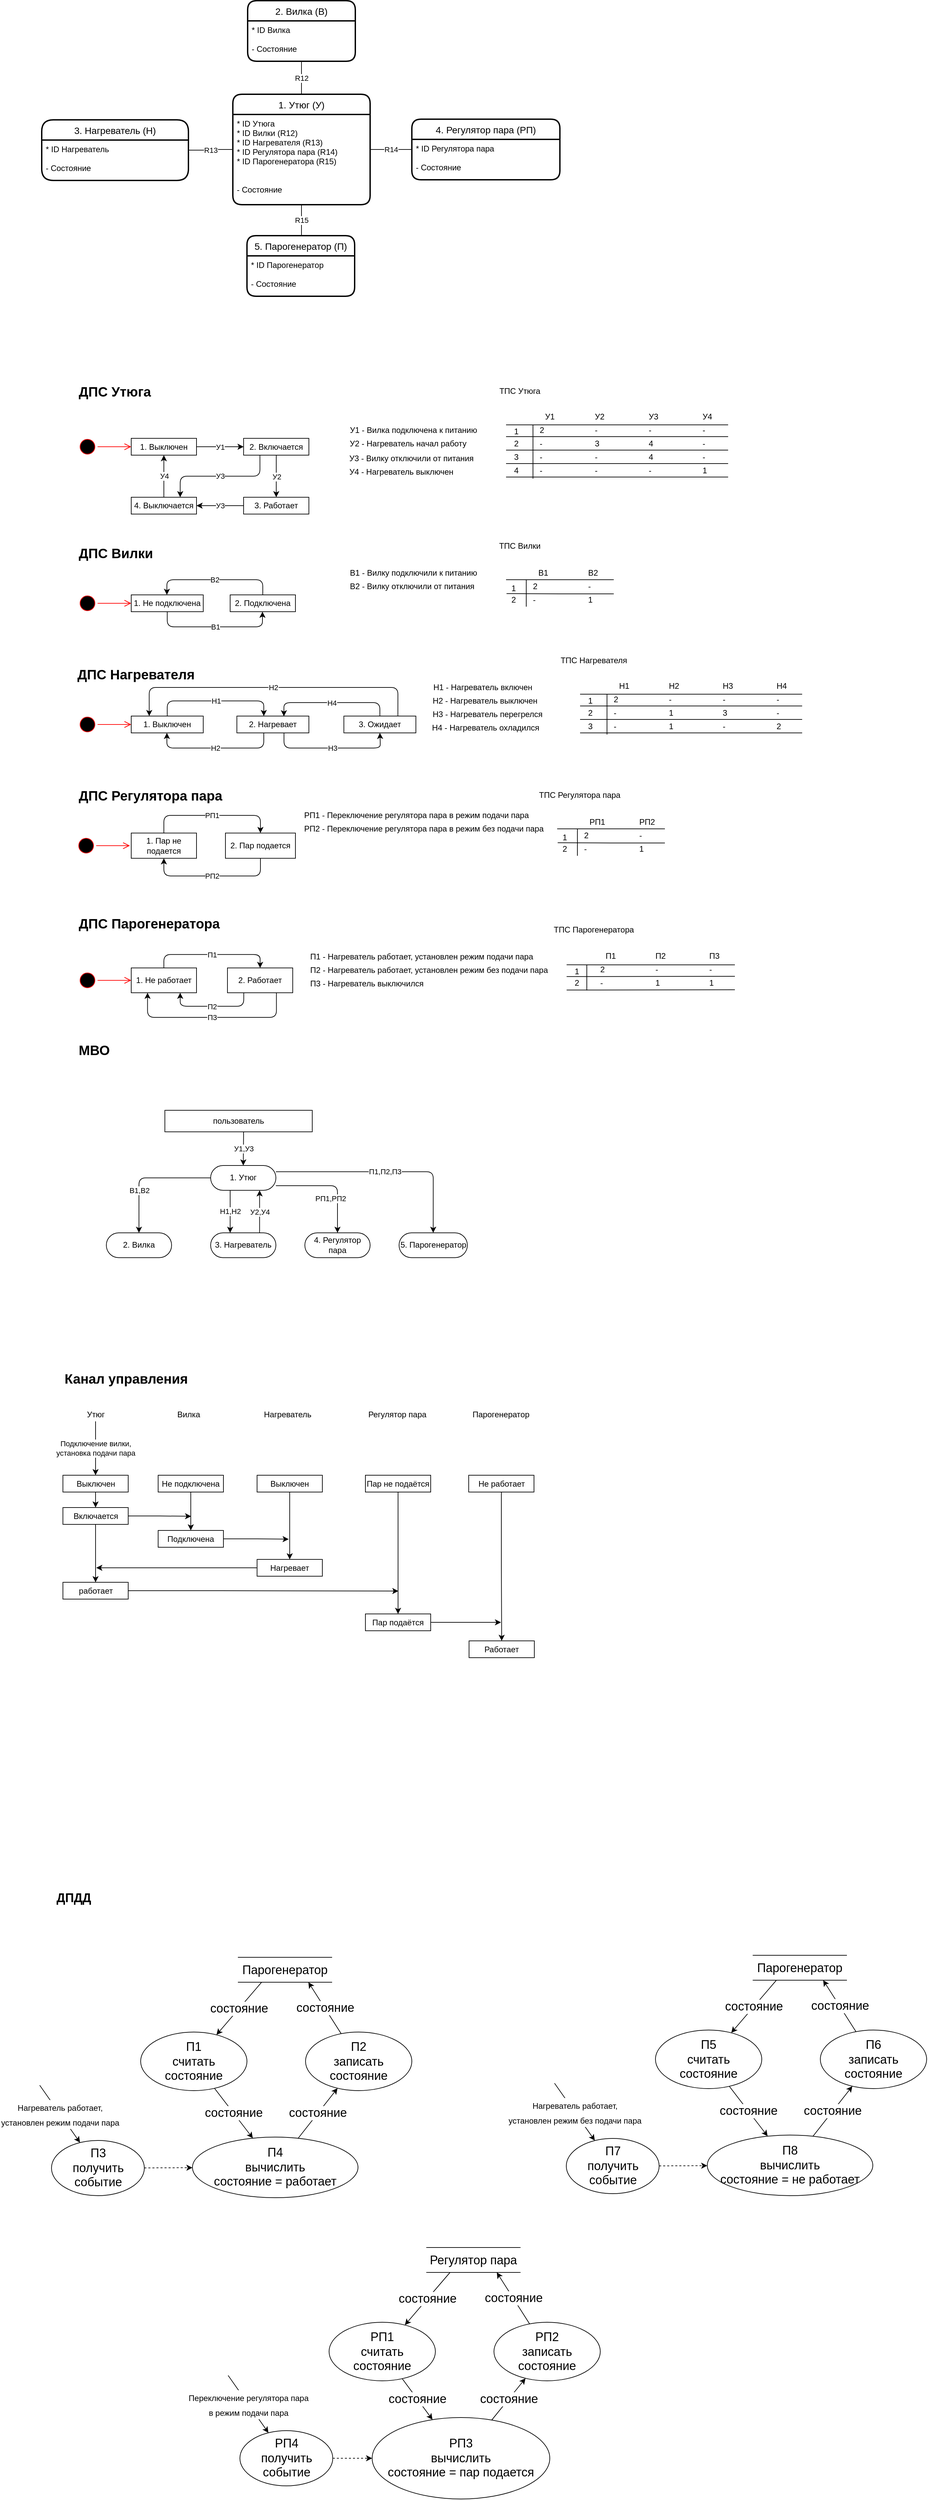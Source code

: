 <mxfile version="14.6.13" type="device"><diagram id="T-KNQRoR46zptT-_SOt8" name="Страница 1"><mxGraphModel dx="2622" dy="822" grid="0" gridSize="10" guides="1" tooltips="1" connect="1" arrows="1" fold="1" page="0" pageScale="1" pageWidth="827" pageHeight="1169" math="0" shadow="0"><root><mxCell id="0"/><mxCell id="1" parent="0"/><mxCell id="uz0Tm_epqN1s8g1MfYub-22" value="R13" style="edgeStyle=orthogonalEdgeStyle;rounded=1;orthogonalLoop=1;jettySize=auto;html=1;endArrow=none;endFill=0;" parent="1" source="uz0Tm_epqN1s8g1MfYub-25" target="uz0Tm_epqN1s8g1MfYub-34" edge="1"><mxGeometry relative="1" as="geometry"/></mxCell><mxCell id="uz0Tm_epqN1s8g1MfYub-23" value="R14" style="edgeStyle=orthogonalEdgeStyle;rounded=1;orthogonalLoop=1;jettySize=auto;html=1;endArrow=none;endFill=0;" parent="1" source="uz0Tm_epqN1s8g1MfYub-25" target="uz0Tm_epqN1s8g1MfYub-30" edge="1"><mxGeometry relative="1" as="geometry"><Array as="points"><mxPoint x="-300" y="261"/><mxPoint x="-300" y="261"/></Array></mxGeometry></mxCell><mxCell id="uz0Tm_epqN1s8g1MfYub-24" value="R15" style="edgeStyle=orthogonalEdgeStyle;rounded=1;orthogonalLoop=1;jettySize=auto;html=1;endArrow=none;endFill=0;" parent="1" source="uz0Tm_epqN1s8g1MfYub-25" target="uz0Tm_epqN1s8g1MfYub-32" edge="1"><mxGeometry relative="1" as="geometry"><Array as="points"><mxPoint x="-414" y="370"/><mxPoint x="-414" y="370"/></Array></mxGeometry></mxCell><mxCell id="uz0Tm_epqN1s8g1MfYub-25" value="1. Утюг (У)" style="swimlane;childLayout=stackLayout;horizontal=1;startSize=30;horizontalStack=0;rounded=1;fontSize=14;fontStyle=0;strokeWidth=2;resizeParent=0;resizeLast=1;shadow=0;dashed=0;align=center;" parent="1" vertex="1"><mxGeometry x="-516" y="179" width="204" height="164" as="geometry"/></mxCell><mxCell id="uz0Tm_epqN1s8g1MfYub-26" value="* ID Утюга&#10;* ID Вилки (R12)&#10;* ID Нагревателя (R13)&#10;* ID Регулятора пара (R14)&#10;* ID Парогенератора (R15)&#10;&#10;&#10;- Состояние" style="align=left;strokeColor=none;fillColor=none;spacingLeft=4;fontSize=12;verticalAlign=top;resizable=0;rotatable=0;part=1;" parent="uz0Tm_epqN1s8g1MfYub-25" vertex="1"><mxGeometry y="30" width="204" height="134" as="geometry"/></mxCell><mxCell id="uz0Tm_epqN1s8g1MfYub-27" value="R12" style="edgeStyle=orthogonalEdgeStyle;rounded=1;orthogonalLoop=1;jettySize=auto;html=1;endArrow=none;endFill=0;" parent="1" source="uz0Tm_epqN1s8g1MfYub-28" target="uz0Tm_epqN1s8g1MfYub-25" edge="1"><mxGeometry relative="1" as="geometry"/></mxCell><mxCell id="uz0Tm_epqN1s8g1MfYub-28" value="2. Вилка (В)" style="swimlane;childLayout=stackLayout;horizontal=1;startSize=30;horizontalStack=0;rounded=1;fontSize=14;fontStyle=0;strokeWidth=2;resizeParent=0;resizeLast=1;shadow=0;dashed=0;align=center;" parent="1" vertex="1"><mxGeometry x="-494" y="40" width="160" height="90" as="geometry"/></mxCell><mxCell id="uz0Tm_epqN1s8g1MfYub-29" value="* ID Вилка&#10;&#10;- Состояние" style="align=left;strokeColor=none;fillColor=none;spacingLeft=4;fontSize=12;verticalAlign=top;resizable=0;rotatable=0;part=1;" parent="uz0Tm_epqN1s8g1MfYub-28" vertex="1"><mxGeometry y="30" width="160" height="60" as="geometry"/></mxCell><mxCell id="uz0Tm_epqN1s8g1MfYub-30" value="4. Регулятор пара (РП)" style="swimlane;childLayout=stackLayout;horizontal=1;startSize=30;horizontalStack=0;rounded=1;fontSize=14;fontStyle=0;strokeWidth=2;resizeParent=0;resizeLast=1;shadow=0;dashed=0;align=center;" parent="1" vertex="1"><mxGeometry x="-250" y="216" width="220" height="90" as="geometry"/></mxCell><mxCell id="uz0Tm_epqN1s8g1MfYub-31" value="* ID Регулятора пара&#10;&#10;- Состояние" style="align=left;strokeColor=none;fillColor=none;spacingLeft=4;fontSize=12;verticalAlign=top;resizable=0;rotatable=0;part=1;" parent="uz0Tm_epqN1s8g1MfYub-30" vertex="1"><mxGeometry y="30" width="220" height="60" as="geometry"/></mxCell><mxCell id="uz0Tm_epqN1s8g1MfYub-32" value="5. Парогенератор (П)" style="swimlane;childLayout=stackLayout;horizontal=1;startSize=30;horizontalStack=0;rounded=1;fontSize=14;fontStyle=0;strokeWidth=2;resizeParent=0;resizeLast=1;shadow=0;dashed=0;align=center;" parent="1" vertex="1"><mxGeometry x="-495" y="389" width="160" height="90" as="geometry"/></mxCell><mxCell id="uz0Tm_epqN1s8g1MfYub-33" value="* ID Парогенератор&#10;&#10;- Состояние" style="align=left;strokeColor=none;fillColor=none;spacingLeft=4;fontSize=12;verticalAlign=top;resizable=0;rotatable=0;part=1;" parent="uz0Tm_epqN1s8g1MfYub-32" vertex="1"><mxGeometry y="30" width="160" height="60" as="geometry"/></mxCell><mxCell id="uz0Tm_epqN1s8g1MfYub-34" value="3. Нагреватель (Н)" style="swimlane;childLayout=stackLayout;horizontal=1;startSize=30;horizontalStack=0;rounded=1;fontSize=14;fontStyle=0;strokeWidth=2;resizeParent=0;resizeLast=1;shadow=0;dashed=0;align=center;arcSize=19;" parent="1" vertex="1"><mxGeometry x="-800" y="217" width="218" height="90" as="geometry"/></mxCell><mxCell id="uz0Tm_epqN1s8g1MfYub-35" value="* ID Нагреватель&#10;&#10;- Состояние" style="align=left;strokeColor=none;fillColor=none;spacingLeft=4;fontSize=12;verticalAlign=top;resizable=0;rotatable=0;part=1;" parent="uz0Tm_epqN1s8g1MfYub-34" vertex="1"><mxGeometry y="30" width="218" height="60" as="geometry"/></mxCell><mxCell id="uz0Tm_epqN1s8g1MfYub-39" value="&lt;b&gt;&lt;font style=&quot;font-size: 20px&quot;&gt;ДПС Утюга&lt;/font&gt;&lt;/b&gt;" style="text;html=1;align=left;verticalAlign=middle;resizable=0;points=[];autosize=1;strokeColor=none;" parent="1" vertex="1"><mxGeometry x="-747" y="610" width="120" height="20" as="geometry"/></mxCell><mxCell id="uz0Tm_epqN1s8g1MfYub-40" value="У1" style="edgeStyle=orthogonalEdgeStyle;rounded=1;orthogonalLoop=1;jettySize=auto;html=1;endArrow=classic;endFill=1;" parent="1" source="uz0Tm_epqN1s8g1MfYub-41" target="uz0Tm_epqN1s8g1MfYub-46" edge="1"><mxGeometry relative="1" as="geometry"/></mxCell><mxCell id="uz0Tm_epqN1s8g1MfYub-41" value="1. Выключен" style="rounded=0;whiteSpace=wrap;html=1;" parent="1" vertex="1"><mxGeometry x="-667" y="690" width="97" height="25" as="geometry"/></mxCell><mxCell id="uz0Tm_epqN1s8g1MfYub-43" value="У3" style="edgeStyle=orthogonalEdgeStyle;rounded=1;orthogonalLoop=1;jettySize=auto;html=1;endArrow=classic;endFill=1;" parent="1" source="uz0Tm_epqN1s8g1MfYub-44" target="uz0Tm_epqN1s8g1MfYub-48" edge="1"><mxGeometry relative="1" as="geometry"><Array as="points"><mxPoint x="-520" y="790.5"/><mxPoint x="-520" y="790.5"/></Array></mxGeometry></mxCell><mxCell id="uz0Tm_epqN1s8g1MfYub-44" value="3. Работает" style="rounded=0;whiteSpace=wrap;html=1;" parent="1" vertex="1"><mxGeometry x="-500" y="777.5" width="97" height="25" as="geometry"/></mxCell><mxCell id="uz0Tm_epqN1s8g1MfYub-45" value="У2" style="edgeStyle=orthogonalEdgeStyle;rounded=1;orthogonalLoop=1;jettySize=auto;html=1;endArrow=classic;endFill=1;" parent="1" source="uz0Tm_epqN1s8g1MfYub-46" target="uz0Tm_epqN1s8g1MfYub-44" edge="1"><mxGeometry relative="1" as="geometry"/></mxCell><mxCell id="KD9n4rUBGwvQrlPCqeHf-120" value="У3" style="edgeStyle=orthogonalEdgeStyle;rounded=1;orthogonalLoop=1;jettySize=auto;html=1;exitX=0.25;exitY=1;exitDx=0;exitDy=0;entryX=0.75;entryY=0;entryDx=0;entryDy=0;strokeColor=#000000;strokeWidth=1;" parent="1" source="uz0Tm_epqN1s8g1MfYub-46" target="uz0Tm_epqN1s8g1MfYub-48" edge="1"><mxGeometry relative="1" as="geometry"/></mxCell><mxCell id="uz0Tm_epqN1s8g1MfYub-46" value="2. Включается" style="rounded=0;whiteSpace=wrap;html=1;" parent="1" vertex="1"><mxGeometry x="-500" y="690" width="97" height="25" as="geometry"/></mxCell><mxCell id="uz0Tm_epqN1s8g1MfYub-47" value="У4" style="edgeStyle=orthogonalEdgeStyle;rounded=1;orthogonalLoop=1;jettySize=auto;html=1;endArrow=classic;endFill=1;" parent="1" source="uz0Tm_epqN1s8g1MfYub-48" target="uz0Tm_epqN1s8g1MfYub-41" edge="1"><mxGeometry relative="1" as="geometry"/></mxCell><mxCell id="uz0Tm_epqN1s8g1MfYub-48" value="4. Выключается" style="rounded=0;whiteSpace=wrap;html=1;" parent="1" vertex="1"><mxGeometry x="-667" y="777.5" width="97" height="25" as="geometry"/></mxCell><mxCell id="uz0Tm_epqN1s8g1MfYub-49" value="" style="ellipse;html=1;shape=startState;fillColor=#000000;strokeColor=#ff0000;" parent="1" vertex="1"><mxGeometry x="-747" y="687.5" width="30" height="30" as="geometry"/></mxCell><mxCell id="uz0Tm_epqN1s8g1MfYub-50" value="" style="edgeStyle=orthogonalEdgeStyle;html=1;verticalAlign=bottom;endArrow=open;endSize=8;strokeColor=#ff0000;" parent="1" source="uz0Tm_epqN1s8g1MfYub-49" edge="1"><mxGeometry relative="1" as="geometry"><mxPoint x="-667" y="702.5" as="targetPoint"/></mxGeometry></mxCell><mxCell id="uz0Tm_epqN1s8g1MfYub-51" value="&lt;b&gt;&lt;font style=&quot;font-size: 20px&quot;&gt;ДПС Вилки&lt;/font&gt;&lt;/b&gt;" style="text;html=1;align=left;verticalAlign=middle;resizable=0;points=[];autosize=1;strokeColor=none;" parent="1" vertex="1"><mxGeometry x="-747" y="850" width="130" height="20" as="geometry"/></mxCell><mxCell id="uz0Tm_epqN1s8g1MfYub-52" value="" style="ellipse;html=1;shape=startState;fillColor=#000000;strokeColor=#ff0000;" parent="1" vertex="1"><mxGeometry x="-747" y="920" width="30" height="30" as="geometry"/></mxCell><mxCell id="uz0Tm_epqN1s8g1MfYub-53" value="" style="edgeStyle=orthogonalEdgeStyle;html=1;verticalAlign=bottom;endArrow=open;endSize=8;strokeColor=#ff0000;" parent="1" source="uz0Tm_epqN1s8g1MfYub-52" edge="1"><mxGeometry relative="1" as="geometry"><mxPoint x="-667" y="935" as="targetPoint"/></mxGeometry></mxCell><mxCell id="uz0Tm_epqN1s8g1MfYub-54" value="В1" style="edgeStyle=orthogonalEdgeStyle;rounded=1;orthogonalLoop=1;jettySize=auto;html=1;endArrow=classic;endFill=1;" parent="1" source="uz0Tm_epqN1s8g1MfYub-55" target="uz0Tm_epqN1s8g1MfYub-56" edge="1"><mxGeometry relative="1" as="geometry"><Array as="points"><mxPoint x="-614" y="970"/><mxPoint x="-472" y="970"/></Array></mxGeometry></mxCell><mxCell id="uz0Tm_epqN1s8g1MfYub-55" value="1. Не подключена" style="rounded=0;whiteSpace=wrap;html=1;" parent="1" vertex="1"><mxGeometry x="-667" y="922.5" width="107" height="25" as="geometry"/></mxCell><mxCell id="uz0Tm_epqN1s8g1MfYub-57" value="В2" style="edgeStyle=orthogonalEdgeStyle;rounded=1;orthogonalLoop=1;jettySize=auto;html=1;endArrow=classic;endFill=1;" parent="1" source="uz0Tm_epqN1s8g1MfYub-56" target="uz0Tm_epqN1s8g1MfYub-55" edge="1"><mxGeometry relative="1" as="geometry"><Array as="points"><mxPoint x="-472" y="900"/><mxPoint x="-614" y="900"/></Array></mxGeometry></mxCell><mxCell id="uz0Tm_epqN1s8g1MfYub-56" value="2. Подключена" style="rounded=0;whiteSpace=wrap;html=1;" parent="1" vertex="1"><mxGeometry x="-520" y="922.5" width="97" height="25" as="geometry"/></mxCell><mxCell id="uz0Tm_epqN1s8g1MfYub-58" value="&lt;b&gt;&lt;font style=&quot;font-size: 20px&quot;&gt;ДПС Нагревателя&lt;/font&gt;&lt;/b&gt;" style="text;html=1;align=left;verticalAlign=middle;resizable=0;points=[];autosize=1;strokeColor=none;" parent="1" vertex="1"><mxGeometry x="-749" y="1030" width="190" height="20" as="geometry"/></mxCell><mxCell id="uz0Tm_epqN1s8g1MfYub-59" value="" style="ellipse;html=1;shape=startState;fillColor=#000000;strokeColor=#ff0000;" parent="1" vertex="1"><mxGeometry x="-747" y="1100" width="30" height="30" as="geometry"/></mxCell><mxCell id="uz0Tm_epqN1s8g1MfYub-60" value="" style="edgeStyle=orthogonalEdgeStyle;html=1;verticalAlign=bottom;endArrow=open;endSize=8;strokeColor=#ff0000;" parent="1" source="uz0Tm_epqN1s8g1MfYub-59" edge="1"><mxGeometry relative="1" as="geometry"><mxPoint x="-667" y="1115" as="targetPoint"/></mxGeometry></mxCell><mxCell id="uz0Tm_epqN1s8g1MfYub-63" value="Н1" style="edgeStyle=orthogonalEdgeStyle;rounded=1;orthogonalLoop=1;jettySize=auto;html=1;endArrow=classic;endFill=1;" parent="1" source="uz0Tm_epqN1s8g1MfYub-61" target="uz0Tm_epqN1s8g1MfYub-62" edge="1"><mxGeometry relative="1" as="geometry"><Array as="points"><mxPoint x="-614" y="1080"/><mxPoint x="-470" y="1080"/></Array></mxGeometry></mxCell><mxCell id="uz0Tm_epqN1s8g1MfYub-61" value="1. Выключен" style="rounded=0;whiteSpace=wrap;html=1;" parent="1" vertex="1"><mxGeometry x="-667" y="1102.5" width="107" height="25" as="geometry"/></mxCell><mxCell id="uz0Tm_epqN1s8g1MfYub-64" value="Н2" style="edgeStyle=orthogonalEdgeStyle;rounded=1;orthogonalLoop=1;jettySize=auto;html=1;endArrow=classic;endFill=1;" parent="1" source="uz0Tm_epqN1s8g1MfYub-62" target="uz0Tm_epqN1s8g1MfYub-61" edge="1"><mxGeometry relative="1" as="geometry"><Array as="points"><mxPoint x="-470" y="1150"/><mxPoint x="-614" y="1150"/></Array></mxGeometry></mxCell><mxCell id="KD9n4rUBGwvQrlPCqeHf-14" value="Н3" style="edgeStyle=orthogonalEdgeStyle;rounded=1;orthogonalLoop=1;jettySize=auto;html=1;strokeColor=#000000;strokeWidth=1;entryX=0.5;entryY=1;entryDx=0;entryDy=0;" parent="1" source="uz0Tm_epqN1s8g1MfYub-62" target="KD9n4rUBGwvQrlPCqeHf-17" edge="1"><mxGeometry relative="1" as="geometry"><Array as="points"><mxPoint x="-440" y="1150"/><mxPoint x="-297" y="1150"/><mxPoint x="-297" y="1140"/></Array></mxGeometry></mxCell><mxCell id="uz0Tm_epqN1s8g1MfYub-62" value="2. Нагревает" style="rounded=0;whiteSpace=wrap;html=1;" parent="1" vertex="1"><mxGeometry x="-510" y="1102.5" width="107" height="25" as="geometry"/></mxCell><mxCell id="uz0Tm_epqN1s8g1MfYub-65" value="&lt;b&gt;&lt;font style=&quot;font-size: 20px&quot;&gt;ДПС Регулятора пара&lt;br&gt;&lt;/font&gt;&lt;/b&gt;" style="text;html=1;align=left;verticalAlign=middle;resizable=0;points=[];autosize=1;strokeColor=none;" parent="1" vertex="1"><mxGeometry x="-747" y="1210" width="230" height="20" as="geometry"/></mxCell><mxCell id="uz0Tm_epqN1s8g1MfYub-66" value="" style="ellipse;html=1;shape=startState;fillColor=#000000;strokeColor=#ff0000;" parent="1" vertex="1"><mxGeometry x="-749" y="1280" width="30" height="30" as="geometry"/></mxCell><mxCell id="uz0Tm_epqN1s8g1MfYub-67" value="" style="edgeStyle=orthogonalEdgeStyle;html=1;verticalAlign=bottom;endArrow=open;endSize=8;strokeColor=#ff0000;" parent="1" source="uz0Tm_epqN1s8g1MfYub-66" edge="1"><mxGeometry relative="1" as="geometry"><mxPoint x="-669" y="1295" as="targetPoint"/></mxGeometry></mxCell><mxCell id="uz0Tm_epqN1s8g1MfYub-70" value="РП1" style="edgeStyle=orthogonalEdgeStyle;rounded=1;orthogonalLoop=1;jettySize=auto;html=1;endArrow=classic;endFill=1;entryX=0.5;entryY=0;entryDx=0;entryDy=0;" parent="1" source="uz0Tm_epqN1s8g1MfYub-81" target="uz0Tm_epqN1s8g1MfYub-68" edge="1"><mxGeometry relative="1" as="geometry"><Array as="points"><mxPoint x="-618" y="1250"/><mxPoint x="-475" y="1250"/></Array></mxGeometry></mxCell><mxCell id="KD9n4rUBGwvQrlPCqeHf-27" value="РП2" style="edgeStyle=orthogonalEdgeStyle;rounded=1;orthogonalLoop=1;jettySize=auto;html=1;exitX=0.5;exitY=1;exitDx=0;exitDy=0;entryX=0.5;entryY=1;entryDx=0;entryDy=0;strokeColor=#000000;strokeWidth=1;" parent="1" source="uz0Tm_epqN1s8g1MfYub-68" target="uz0Tm_epqN1s8g1MfYub-81" edge="1"><mxGeometry relative="1" as="geometry"><Array as="points"><mxPoint x="-475" y="1340"/><mxPoint x="-618" y="1340"/></Array></mxGeometry></mxCell><mxCell id="uz0Tm_epqN1s8g1MfYub-68" value="2. Пар подается" style="rounded=0;whiteSpace=wrap;html=1;" parent="1" vertex="1"><mxGeometry x="-527" y="1276.25" width="104" height="37.5" as="geometry"/></mxCell><mxCell id="uz0Tm_epqN1s8g1MfYub-72" value="&lt;b&gt;&lt;font style=&quot;font-size: 20px&quot;&gt;ДПС Парогенератора&lt;/font&gt;&lt;/b&gt;" style="text;html=1;align=left;verticalAlign=middle;resizable=0;points=[];autosize=1;strokeColor=none;" parent="1" vertex="1"><mxGeometry x="-747" y="1400" width="230" height="20" as="geometry"/></mxCell><mxCell id="uz0Tm_epqN1s8g1MfYub-73" value="" style="ellipse;html=1;shape=startState;fillColor=#000000;strokeColor=#ff0000;" parent="1" vertex="1"><mxGeometry x="-747" y="1480" width="30" height="30" as="geometry"/></mxCell><mxCell id="uz0Tm_epqN1s8g1MfYub-74" value="" style="edgeStyle=orthogonalEdgeStyle;html=1;verticalAlign=bottom;endArrow=open;endSize=8;strokeColor=#ff0000;" parent="1" source="uz0Tm_epqN1s8g1MfYub-73" edge="1"><mxGeometry relative="1" as="geometry"><mxPoint x="-667" y="1495" as="targetPoint"/></mxGeometry></mxCell><mxCell id="KD9n4rUBGwvQrlPCqeHf-30" value="П1" style="edgeStyle=orthogonalEdgeStyle;rounded=1;orthogonalLoop=1;jettySize=auto;html=1;exitX=0.5;exitY=0;exitDx=0;exitDy=0;entryX=0.5;entryY=0;entryDx=0;entryDy=0;strokeColor=#000000;strokeWidth=1;" parent="1" source="uz0Tm_epqN1s8g1MfYub-75" target="uz0Tm_epqN1s8g1MfYub-76" edge="1"><mxGeometry relative="1" as="geometry"/></mxCell><mxCell id="uz0Tm_epqN1s8g1MfYub-75" value="1. Не работает" style="rounded=0;whiteSpace=wrap;html=1;" parent="1" vertex="1"><mxGeometry x="-667" y="1476.57" width="97" height="36.87" as="geometry"/></mxCell><mxCell id="KD9n4rUBGwvQrlPCqeHf-33" value="П3" style="edgeStyle=orthogonalEdgeStyle;rounded=1;orthogonalLoop=1;jettySize=auto;html=1;exitX=0.75;exitY=1;exitDx=0;exitDy=0;entryX=0.25;entryY=1;entryDx=0;entryDy=0;strokeColor=#000000;strokeWidth=1;" parent="1" source="uz0Tm_epqN1s8g1MfYub-76" target="uz0Tm_epqN1s8g1MfYub-75" edge="1"><mxGeometry relative="1" as="geometry"><Array as="points"><mxPoint x="-451" y="1550"/><mxPoint x="-643" y="1550"/></Array></mxGeometry></mxCell><mxCell id="KD9n4rUBGwvQrlPCqeHf-34" value="П2" style="edgeStyle=orthogonalEdgeStyle;rounded=1;orthogonalLoop=1;jettySize=auto;html=1;exitX=0.25;exitY=1;exitDx=0;exitDy=0;entryX=0.75;entryY=1;entryDx=0;entryDy=0;strokeColor=#000000;strokeWidth=1;" parent="1" source="uz0Tm_epqN1s8g1MfYub-76" target="uz0Tm_epqN1s8g1MfYub-75" edge="1"><mxGeometry relative="1" as="geometry"/></mxCell><mxCell id="uz0Tm_epqN1s8g1MfYub-76" value="2. Работает" style="rounded=0;whiteSpace=wrap;html=1;" parent="1" vertex="1"><mxGeometry x="-524" y="1476.57" width="97" height="36.87" as="geometry"/></mxCell><mxCell id="uz0Tm_epqN1s8g1MfYub-81" value="1. Пар не подается" style="rounded=0;whiteSpace=wrap;html=1;" parent="1" vertex="1"><mxGeometry x="-667" y="1276.25" width="97" height="37.5" as="geometry"/></mxCell><mxCell id="KD9n4rUBGwvQrlPCqeHf-5" value="У1 - Вилка подключена к питанию" style="text;html=1;align=center;verticalAlign=middle;resizable=0;points=[];autosize=1;strokeColor=none;" parent="1" vertex="1"><mxGeometry x="-348" y="667.5" width="200" height="20" as="geometry"/></mxCell><mxCell id="KD9n4rUBGwvQrlPCqeHf-6" value="У2 - Нагреватель начал работу" style="text;html=1;align=center;verticalAlign=middle;resizable=0;points=[];autosize=1;strokeColor=none;" parent="1" vertex="1"><mxGeometry x="-351" y="687.5" width="190" height="20" as="geometry"/></mxCell><mxCell id="KD9n4rUBGwvQrlPCqeHf-7" value="У3 - Вилку отключили от питания" style="text;html=1;align=center;verticalAlign=middle;resizable=0;points=[];autosize=1;strokeColor=none;" parent="1" vertex="1"><mxGeometry x="-351" y="710" width="200" height="20" as="geometry"/></mxCell><mxCell id="KD9n4rUBGwvQrlPCqeHf-8" value="У4 - Нагреватель&amp;nbsp;выключен" style="text;html=1;align=center;verticalAlign=middle;resizable=0;points=[];autosize=1;strokeColor=none;" parent="1" vertex="1"><mxGeometry x="-351" y="730" width="170" height="20" as="geometry"/></mxCell><mxCell id="KD9n4rUBGwvQrlPCqeHf-10" value="В1 - Вилку подключили к питанию" style="text;html=1;align=center;verticalAlign=middle;resizable=0;points=[];autosize=1;strokeColor=none;" parent="1" vertex="1"><mxGeometry x="-348" y="880" width="200" height="20" as="geometry"/></mxCell><mxCell id="KD9n4rUBGwvQrlPCqeHf-13" value="В2 - Вилку отключили от питания" style="text;html=1;align=center;verticalAlign=middle;resizable=0;points=[];autosize=1;strokeColor=none;" parent="1" vertex="1"><mxGeometry x="-350" y="900" width="200" height="20" as="geometry"/></mxCell><mxCell id="KD9n4rUBGwvQrlPCqeHf-18" value="Н4" style="edgeStyle=orthogonalEdgeStyle;rounded=1;orthogonalLoop=1;jettySize=auto;html=1;exitX=0.5;exitY=0;exitDx=0;exitDy=0;entryX=0.653;entryY=0.014;entryDx=0;entryDy=0;entryPerimeter=0;strokeColor=#000000;strokeWidth=1;" parent="1" source="KD9n4rUBGwvQrlPCqeHf-17" target="uz0Tm_epqN1s8g1MfYub-62" edge="1"><mxGeometry relative="1" as="geometry"/></mxCell><mxCell id="KD9n4rUBGwvQrlPCqeHf-22" value="Н2" style="edgeStyle=orthogonalEdgeStyle;rounded=1;orthogonalLoop=1;jettySize=auto;html=1;exitX=0.75;exitY=0;exitDx=0;exitDy=0;entryX=0.25;entryY=0;entryDx=0;entryDy=0;strokeColor=#000000;strokeWidth=1;" parent="1" source="KD9n4rUBGwvQrlPCqeHf-17" target="uz0Tm_epqN1s8g1MfYub-61" edge="1"><mxGeometry relative="1" as="geometry"><Array as="points"><mxPoint x="-271" y="1060"/><mxPoint x="-640" y="1060"/></Array></mxGeometry></mxCell><mxCell id="KD9n4rUBGwvQrlPCqeHf-17" value="3. Ожидает" style="rounded=0;whiteSpace=wrap;html=1;" parent="1" vertex="1"><mxGeometry x="-351" y="1102.5" width="107" height="25" as="geometry"/></mxCell><mxCell id="KD9n4rUBGwvQrlPCqeHf-23" value="Н1 - Нагреватель включен" style="text;html=1;align=left;verticalAlign=middle;resizable=0;points=[];autosize=1;strokeColor=none;" parent="1" vertex="1"><mxGeometry x="-220" y="1050" width="160" height="20" as="geometry"/></mxCell><mxCell id="KD9n4rUBGwvQrlPCqeHf-24" value="Н2 - Нагреватель выключен" style="text;html=1;align=left;verticalAlign=middle;resizable=0;points=[];autosize=1;strokeColor=none;" parent="1" vertex="1"><mxGeometry x="-221" y="1070" width="170" height="20" as="geometry"/></mxCell><mxCell id="KD9n4rUBGwvQrlPCqeHf-25" value="Н3 - Нагреватель перегрелся" style="text;html=1;align=left;verticalAlign=middle;resizable=0;points=[];autosize=1;strokeColor=none;" parent="1" vertex="1"><mxGeometry x="-221" y="1090" width="180" height="20" as="geometry"/></mxCell><mxCell id="KD9n4rUBGwvQrlPCqeHf-26" value="Н4 - Нагреватель охладился" style="text;html=1;align=left;verticalAlign=middle;resizable=0;points=[];autosize=1;strokeColor=none;" parent="1" vertex="1"><mxGeometry x="-222" y="1110" width="170" height="20" as="geometry"/></mxCell><mxCell id="KD9n4rUBGwvQrlPCqeHf-36" value="РП1 - Переключение регулятора пара в режим подачи пара" style="text;html=1;align=left;verticalAlign=middle;resizable=0;points=[];autosize=1;strokeColor=none;" parent="1" vertex="1"><mxGeometry x="-412" y="1240" width="350" height="20" as="geometry"/></mxCell><mxCell id="KD9n4rUBGwvQrlPCqeHf-37" value="РП2 - Переключение регулятора пара в режим без подачи пара" style="text;html=1;align=left;verticalAlign=middle;resizable=0;points=[];autosize=1;strokeColor=none;" parent="1" vertex="1"><mxGeometry x="-412" y="1260" width="370" height="20" as="geometry"/></mxCell><mxCell id="KD9n4rUBGwvQrlPCqeHf-38" value="П1 - Нагреватель работает, установлен режим подачи пара" style="text;html=1;align=left;verticalAlign=middle;resizable=0;points=[];autosize=1;strokeColor=none;" parent="1" vertex="1"><mxGeometry x="-403" y="1450" width="350" height="20" as="geometry"/></mxCell><mxCell id="KD9n4rUBGwvQrlPCqeHf-39" value="П2 - Нагреватель работает, установлен режим без подачи пара" style="text;html=1;align=left;verticalAlign=middle;resizable=0;points=[];autosize=1;strokeColor=none;" parent="1" vertex="1"><mxGeometry x="-403" y="1470" width="370" height="20" as="geometry"/></mxCell><mxCell id="KD9n4rUBGwvQrlPCqeHf-40" value="П3 - Нагреватель выключился" style="text;html=1;align=left;verticalAlign=middle;resizable=0;points=[];autosize=1;strokeColor=none;" parent="1" vertex="1"><mxGeometry x="-403" y="1490" width="180" height="20" as="geometry"/></mxCell><mxCell id="KD9n4rUBGwvQrlPCqeHf-42" value="" style="endArrow=none;html=1;strokeColor=#000000;strokeWidth=1;" parent="1" edge="1"><mxGeometry width="50" height="50" relative="1" as="geometry"><mxPoint x="-110" y="670" as="sourcePoint"/><mxPoint x="220" y="670" as="targetPoint"/></mxGeometry></mxCell><mxCell id="KD9n4rUBGwvQrlPCqeHf-44" value="" style="endArrow=none;html=1;strokeColor=#000000;strokeWidth=1;" parent="1" edge="1"><mxGeometry width="50" height="50" relative="1" as="geometry"><mxPoint x="-70" y="750" as="sourcePoint"/><mxPoint x="-70" y="670" as="targetPoint"/></mxGeometry></mxCell><mxCell id="KD9n4rUBGwvQrlPCqeHf-45" value="У1" style="text;html=1;align=left;verticalAlign=middle;resizable=0;points=[];autosize=1;strokeColor=none;" parent="1" vertex="1"><mxGeometry x="-54" y="647.5" width="30" height="20" as="geometry"/></mxCell><mxCell id="KD9n4rUBGwvQrlPCqeHf-46" value="У2" style="text;html=1;align=left;verticalAlign=middle;resizable=0;points=[];autosize=1;strokeColor=none;" parent="1" vertex="1"><mxGeometry x="20" y="647.5" width="30" height="20" as="geometry"/></mxCell><mxCell id="KD9n4rUBGwvQrlPCqeHf-47" value="У3" style="text;html=1;align=left;verticalAlign=middle;resizable=0;points=[];autosize=1;strokeColor=none;" parent="1" vertex="1"><mxGeometry x="100" y="647.5" width="30" height="20" as="geometry"/></mxCell><mxCell id="KD9n4rUBGwvQrlPCqeHf-48" value="У4" style="text;html=1;align=left;verticalAlign=middle;resizable=0;points=[];autosize=1;strokeColor=none;" parent="1" vertex="1"><mxGeometry x="180" y="647.5" width="30" height="20" as="geometry"/></mxCell><mxCell id="KD9n4rUBGwvQrlPCqeHf-49" value="1" style="text;html=1;align=left;verticalAlign=middle;resizable=0;points=[];autosize=1;strokeColor=none;" parent="1" vertex="1"><mxGeometry x="-100" y="670" width="20" height="20" as="geometry"/></mxCell><mxCell id="KD9n4rUBGwvQrlPCqeHf-50" value="2" style="text;html=1;align=left;verticalAlign=middle;resizable=0;points=[];autosize=1;strokeColor=none;" parent="1" vertex="1"><mxGeometry x="-100" y="687.5" width="20" height="20" as="geometry"/></mxCell><mxCell id="KD9n4rUBGwvQrlPCqeHf-51" value="3" style="text;html=1;align=left;verticalAlign=middle;resizable=0;points=[];autosize=1;strokeColor=none;" parent="1" vertex="1"><mxGeometry x="-100" y="707.5" width="20" height="20" as="geometry"/></mxCell><mxCell id="KD9n4rUBGwvQrlPCqeHf-52" value="4" style="text;html=1;align=left;verticalAlign=middle;resizable=0;points=[];autosize=1;strokeColor=none;" parent="1" vertex="1"><mxGeometry x="-100" y="727.5" width="20" height="20" as="geometry"/></mxCell><mxCell id="KD9n4rUBGwvQrlPCqeHf-55" value="" style="endArrow=none;html=1;strokeColor=#000000;strokeWidth=1;" parent="1" edge="1"><mxGeometry width="50" height="50" relative="1" as="geometry"><mxPoint x="-110" y="687.5" as="sourcePoint"/><mxPoint x="220" y="687.5" as="targetPoint"/></mxGeometry></mxCell><mxCell id="KD9n4rUBGwvQrlPCqeHf-56" value="" style="endArrow=none;html=1;strokeColor=#000000;strokeWidth=1;" parent="1" edge="1"><mxGeometry width="50" height="50" relative="1" as="geometry"><mxPoint x="-110" y="707.5" as="sourcePoint"/><mxPoint x="220" y="707.5" as="targetPoint"/></mxGeometry></mxCell><mxCell id="KD9n4rUBGwvQrlPCqeHf-57" value="" style="endArrow=none;html=1;strokeColor=#000000;strokeWidth=1;" parent="1" edge="1"><mxGeometry width="50" height="50" relative="1" as="geometry"><mxPoint x="-110" y="727.5" as="sourcePoint"/><mxPoint x="220" y="727.5" as="targetPoint"/></mxGeometry></mxCell><mxCell id="KD9n4rUBGwvQrlPCqeHf-58" value="" style="endArrow=none;html=1;strokeColor=#000000;strokeWidth=1;" parent="1" edge="1"><mxGeometry width="50" height="50" relative="1" as="geometry"><mxPoint x="-110" y="747.5" as="sourcePoint"/><mxPoint x="220" y="747.5" as="targetPoint"/></mxGeometry></mxCell><mxCell id="KD9n4rUBGwvQrlPCqeHf-60" value="2" style="text;html=1;align=left;verticalAlign=middle;resizable=0;points=[];autosize=1;strokeColor=none;" parent="1" vertex="1"><mxGeometry x="-62" y="667.5" width="20" height="20" as="geometry"/></mxCell><mxCell id="KD9n4rUBGwvQrlPCqeHf-61" value="-" style="text;html=1;align=left;verticalAlign=middle;resizable=0;points=[];autosize=1;strokeColor=none;" parent="1" vertex="1"><mxGeometry x="20" y="667.5" width="20" height="20" as="geometry"/></mxCell><mxCell id="KD9n4rUBGwvQrlPCqeHf-62" value="-" style="text;html=1;align=left;verticalAlign=middle;resizable=0;points=[];autosize=1;strokeColor=none;" parent="1" vertex="1"><mxGeometry x="100" y="667.5" width="20" height="20" as="geometry"/></mxCell><mxCell id="KD9n4rUBGwvQrlPCqeHf-63" value="-" style="text;html=1;align=left;verticalAlign=middle;resizable=0;points=[];autosize=1;strokeColor=none;" parent="1" vertex="1"><mxGeometry x="180" y="667.5" width="20" height="20" as="geometry"/></mxCell><mxCell id="KD9n4rUBGwvQrlPCqeHf-65" value="-" style="text;html=1;align=left;verticalAlign=middle;resizable=0;points=[];autosize=1;strokeColor=none;" parent="1" vertex="1"><mxGeometry x="-62" y="687.5" width="20" height="20" as="geometry"/></mxCell><mxCell id="KD9n4rUBGwvQrlPCqeHf-66" value="3" style="text;html=1;align=left;verticalAlign=middle;resizable=0;points=[];autosize=1;strokeColor=none;" parent="1" vertex="1"><mxGeometry x="20" y="687.5" width="20" height="20" as="geometry"/></mxCell><mxCell id="KD9n4rUBGwvQrlPCqeHf-67" value="4" style="text;html=1;align=left;verticalAlign=middle;resizable=0;points=[];autosize=1;strokeColor=none;" parent="1" vertex="1"><mxGeometry x="100" y="687.5" width="20" height="20" as="geometry"/></mxCell><mxCell id="KD9n4rUBGwvQrlPCqeHf-68" value="-" style="text;html=1;align=left;verticalAlign=middle;resizable=0;points=[];autosize=1;strokeColor=none;" parent="1" vertex="1"><mxGeometry x="180" y="687.5" width="20" height="20" as="geometry"/></mxCell><mxCell id="KD9n4rUBGwvQrlPCqeHf-81" value="-" style="text;html=1;align=left;verticalAlign=middle;resizable=0;points=[];autosize=1;strokeColor=none;" parent="1" vertex="1"><mxGeometry x="-62" y="707.5" width="20" height="20" as="geometry"/></mxCell><mxCell id="KD9n4rUBGwvQrlPCqeHf-82" value="-" style="text;html=1;align=left;verticalAlign=middle;resizable=0;points=[];autosize=1;strokeColor=none;" parent="1" vertex="1"><mxGeometry x="-62" y="727.5" width="20" height="20" as="geometry"/></mxCell><mxCell id="KD9n4rUBGwvQrlPCqeHf-83" value="-" style="text;html=1;align=left;verticalAlign=middle;resizable=0;points=[];autosize=1;strokeColor=none;" parent="1" vertex="1"><mxGeometry x="20" y="707.5" width="20" height="20" as="geometry"/></mxCell><mxCell id="KD9n4rUBGwvQrlPCqeHf-84" value="-" style="text;html=1;align=left;verticalAlign=middle;resizable=0;points=[];autosize=1;strokeColor=none;" parent="1" vertex="1"><mxGeometry x="20" y="727.5" width="20" height="20" as="geometry"/></mxCell><mxCell id="KD9n4rUBGwvQrlPCqeHf-85" value="4" style="text;html=1;align=left;verticalAlign=middle;resizable=0;points=[];autosize=1;strokeColor=none;" parent="1" vertex="1"><mxGeometry x="100" y="707.5" width="20" height="20" as="geometry"/></mxCell><mxCell id="KD9n4rUBGwvQrlPCqeHf-86" value="-" style="text;html=1;align=left;verticalAlign=middle;resizable=0;points=[];autosize=1;strokeColor=none;" parent="1" vertex="1"><mxGeometry x="100" y="727.5" width="20" height="20" as="geometry"/></mxCell><mxCell id="KD9n4rUBGwvQrlPCqeHf-87" value="1" style="text;html=1;align=left;verticalAlign=middle;resizable=0;points=[];autosize=1;strokeColor=none;" parent="1" vertex="1"><mxGeometry x="180" y="727.5" width="20" height="20" as="geometry"/></mxCell><mxCell id="KD9n4rUBGwvQrlPCqeHf-88" value="-" style="text;html=1;align=left;verticalAlign=middle;resizable=0;points=[];autosize=1;strokeColor=none;" parent="1" vertex="1"><mxGeometry x="180" y="707.5" width="20" height="20" as="geometry"/></mxCell><mxCell id="KD9n4rUBGwvQrlPCqeHf-119" value="ТПС Утюга" style="text;html=1;align=center;verticalAlign=middle;resizable=0;points=[];autosize=1;strokeColor=none;" parent="1" vertex="1"><mxGeometry x="-130" y="610" width="80" height="20" as="geometry"/></mxCell><mxCell id="KD9n4rUBGwvQrlPCqeHf-121" value="В1" style="text;html=1;align=left;verticalAlign=middle;resizable=0;points=[];autosize=1;strokeColor=none;" parent="1" vertex="1"><mxGeometry x="-64" y="880" width="30" height="20" as="geometry"/></mxCell><mxCell id="KD9n4rUBGwvQrlPCqeHf-122" value="В2" style="text;html=1;align=left;verticalAlign=middle;resizable=0;points=[];autosize=1;strokeColor=none;" parent="1" vertex="1"><mxGeometry x="10" y="880" width="30" height="20" as="geometry"/></mxCell><mxCell id="KD9n4rUBGwvQrlPCqeHf-123" value="1" style="text;html=1;align=left;verticalAlign=middle;resizable=0;points=[];autosize=1;strokeColor=none;" parent="1" vertex="1"><mxGeometry x="-104" y="902.5" width="20" height="20" as="geometry"/></mxCell><mxCell id="KD9n4rUBGwvQrlPCqeHf-124" value="2" style="text;html=1;align=left;verticalAlign=middle;resizable=0;points=[];autosize=1;strokeColor=none;" parent="1" vertex="1"><mxGeometry x="-104" y="920" width="20" height="20" as="geometry"/></mxCell><mxCell id="KD9n4rUBGwvQrlPCqeHf-125" value="2" style="text;html=1;align=left;verticalAlign=middle;resizable=0;points=[];autosize=1;strokeColor=none;" parent="1" vertex="1"><mxGeometry x="-72" y="900" width="20" height="20" as="geometry"/></mxCell><mxCell id="KD9n4rUBGwvQrlPCqeHf-126" value="-" style="text;html=1;align=left;verticalAlign=middle;resizable=0;points=[];autosize=1;strokeColor=none;" parent="1" vertex="1"><mxGeometry x="10" y="900" width="20" height="20" as="geometry"/></mxCell><mxCell id="KD9n4rUBGwvQrlPCqeHf-127" value="-" style="text;html=1;align=left;verticalAlign=middle;resizable=0;points=[];autosize=1;strokeColor=none;" parent="1" vertex="1"><mxGeometry x="-72" y="920" width="20" height="20" as="geometry"/></mxCell><mxCell id="KD9n4rUBGwvQrlPCqeHf-128" value="1" style="text;html=1;align=left;verticalAlign=middle;resizable=0;points=[];autosize=1;strokeColor=none;" parent="1" vertex="1"><mxGeometry x="10" y="920" width="20" height="20" as="geometry"/></mxCell><mxCell id="KD9n4rUBGwvQrlPCqeHf-129" value="" style="endArrow=none;html=1;strokeColor=#000000;strokeWidth=1;" parent="1" edge="1"><mxGeometry width="50" height="50" relative="1" as="geometry"><mxPoint x="-110" y="900" as="sourcePoint"/><mxPoint x="50" y="900" as="targetPoint"/></mxGeometry></mxCell><mxCell id="KD9n4rUBGwvQrlPCqeHf-130" value="" style="endArrow=none;html=1;strokeColor=#000000;strokeWidth=1;" parent="1" edge="1"><mxGeometry width="50" height="50" relative="1" as="geometry"><mxPoint x="-80" y="940" as="sourcePoint"/><mxPoint x="-80" y="900" as="targetPoint"/></mxGeometry></mxCell><mxCell id="KD9n4rUBGwvQrlPCqeHf-131" value="" style="endArrow=none;html=1;strokeColor=#000000;strokeWidth=1;exitX=0.036;exitY=0.229;exitDx=0;exitDy=0;exitPerimeter=0;" parent="1" edge="1"><mxGeometry width="50" height="50" relative="1" as="geometry"><mxPoint x="-109.28" y="920.58" as="sourcePoint"/><mxPoint x="50" y="921" as="targetPoint"/><Array as="points"><mxPoint x="-20" y="921"/></Array></mxGeometry></mxCell><mxCell id="KD9n4rUBGwvQrlPCqeHf-132" value="РП1" style="text;html=1;align=left;verticalAlign=middle;resizable=0;points=[];autosize=1;strokeColor=none;" parent="1" vertex="1"><mxGeometry x="12" y="1250" width="40" height="20" as="geometry"/></mxCell><mxCell id="KD9n4rUBGwvQrlPCqeHf-133" value="РП2" style="text;html=1;align=left;verticalAlign=middle;resizable=0;points=[];autosize=1;strokeColor=none;" parent="1" vertex="1"><mxGeometry x="86" y="1250" width="40" height="20" as="geometry"/></mxCell><mxCell id="KD9n4rUBGwvQrlPCqeHf-134" value="1" style="text;html=1;align=left;verticalAlign=middle;resizable=0;points=[];autosize=1;strokeColor=none;" parent="1" vertex="1"><mxGeometry x="-28" y="1272.5" width="20" height="20" as="geometry"/></mxCell><mxCell id="KD9n4rUBGwvQrlPCqeHf-135" value="2" style="text;html=1;align=left;verticalAlign=middle;resizable=0;points=[];autosize=1;strokeColor=none;" parent="1" vertex="1"><mxGeometry x="-28" y="1290" width="20" height="20" as="geometry"/></mxCell><mxCell id="KD9n4rUBGwvQrlPCqeHf-136" value="2" style="text;html=1;align=left;verticalAlign=middle;resizable=0;points=[];autosize=1;strokeColor=none;" parent="1" vertex="1"><mxGeometry x="4" y="1270" width="20" height="20" as="geometry"/></mxCell><mxCell id="KD9n4rUBGwvQrlPCqeHf-137" value="-" style="text;html=1;align=left;verticalAlign=middle;resizable=0;points=[];autosize=1;strokeColor=none;" parent="1" vertex="1"><mxGeometry x="86" y="1270" width="20" height="20" as="geometry"/></mxCell><mxCell id="KD9n4rUBGwvQrlPCqeHf-138" value="-" style="text;html=1;align=left;verticalAlign=middle;resizable=0;points=[];autosize=1;strokeColor=none;" parent="1" vertex="1"><mxGeometry x="4" y="1290" width="20" height="20" as="geometry"/></mxCell><mxCell id="KD9n4rUBGwvQrlPCqeHf-139" value="1" style="text;html=1;align=left;verticalAlign=middle;resizable=0;points=[];autosize=1;strokeColor=none;" parent="1" vertex="1"><mxGeometry x="86" y="1290" width="20" height="20" as="geometry"/></mxCell><mxCell id="KD9n4rUBGwvQrlPCqeHf-140" value="" style="endArrow=none;html=1;strokeColor=#000000;strokeWidth=1;" parent="1" edge="1"><mxGeometry width="50" height="50" relative="1" as="geometry"><mxPoint x="-34" y="1270" as="sourcePoint"/><mxPoint x="126" y="1270" as="targetPoint"/></mxGeometry></mxCell><mxCell id="KD9n4rUBGwvQrlPCqeHf-141" value="" style="endArrow=none;html=1;strokeColor=#000000;strokeWidth=1;" parent="1" edge="1"><mxGeometry width="50" height="50" relative="1" as="geometry"><mxPoint x="-4" y="1310" as="sourcePoint"/><mxPoint x="-4" y="1270" as="targetPoint"/></mxGeometry></mxCell><mxCell id="KD9n4rUBGwvQrlPCqeHf-142" value="" style="endArrow=none;html=1;strokeColor=#000000;strokeWidth=1;exitX=0.036;exitY=0.229;exitDx=0;exitDy=0;exitPerimeter=0;" parent="1" edge="1"><mxGeometry width="50" height="50" relative="1" as="geometry"><mxPoint x="-33.28" y="1290.58" as="sourcePoint"/><mxPoint x="126" y="1291" as="targetPoint"/><Array as="points"><mxPoint x="56" y="1291"/></Array></mxGeometry></mxCell><mxCell id="KD9n4rUBGwvQrlPCqeHf-143" value="ТПС Вилки" style="text;html=1;align=center;verticalAlign=middle;resizable=0;points=[];autosize=1;strokeColor=none;" parent="1" vertex="1"><mxGeometry x="-130" y="840" width="80" height="20" as="geometry"/></mxCell><mxCell id="KD9n4rUBGwvQrlPCqeHf-144" value="ТПС Регулятора пара" style="text;html=1;align=center;verticalAlign=middle;resizable=0;points=[];autosize=1;strokeColor=none;" parent="1" vertex="1"><mxGeometry x="-71" y="1210" width="140" height="20" as="geometry"/></mxCell><mxCell id="KD9n4rUBGwvQrlPCqeHf-145" value="" style="endArrow=none;html=1;strokeColor=#000000;strokeWidth=1;" parent="1" edge="1"><mxGeometry width="50" height="50" relative="1" as="geometry"><mxPoint y="1070" as="sourcePoint"/><mxPoint x="330" y="1070" as="targetPoint"/></mxGeometry></mxCell><mxCell id="KD9n4rUBGwvQrlPCqeHf-146" value="" style="endArrow=none;html=1;strokeColor=#000000;strokeWidth=1;" parent="1" edge="1"><mxGeometry width="50" height="50" relative="1" as="geometry"><mxPoint x="40" y="1130" as="sourcePoint"/><mxPoint x="40" y="1070" as="targetPoint"/></mxGeometry></mxCell><mxCell id="KD9n4rUBGwvQrlPCqeHf-147" value="Н1" style="text;html=1;align=left;verticalAlign=middle;resizable=0;points=[];autosize=1;strokeColor=none;" parent="1" vertex="1"><mxGeometry x="56" y="1047.5" width="30" height="20" as="geometry"/></mxCell><mxCell id="KD9n4rUBGwvQrlPCqeHf-148" value="Н2" style="text;html=1;align=left;verticalAlign=middle;resizable=0;points=[];autosize=1;strokeColor=none;" parent="1" vertex="1"><mxGeometry x="130" y="1047.5" width="30" height="20" as="geometry"/></mxCell><mxCell id="KD9n4rUBGwvQrlPCqeHf-149" value="Н3" style="text;html=1;align=left;verticalAlign=middle;resizable=0;points=[];autosize=1;strokeColor=none;" parent="1" vertex="1"><mxGeometry x="210" y="1047.5" width="30" height="20" as="geometry"/></mxCell><mxCell id="KD9n4rUBGwvQrlPCqeHf-150" value="Н4" style="text;html=1;align=left;verticalAlign=middle;resizable=0;points=[];autosize=1;strokeColor=none;" parent="1" vertex="1"><mxGeometry x="290" y="1047.5" width="30" height="20" as="geometry"/></mxCell><mxCell id="KD9n4rUBGwvQrlPCqeHf-151" value="1" style="text;html=1;align=left;verticalAlign=middle;resizable=0;points=[];autosize=1;strokeColor=none;" parent="1" vertex="1"><mxGeometry x="10" y="1070" width="20" height="20" as="geometry"/></mxCell><mxCell id="KD9n4rUBGwvQrlPCqeHf-152" value="2" style="text;html=1;align=left;verticalAlign=middle;resizable=0;points=[];autosize=1;strokeColor=none;" parent="1" vertex="1"><mxGeometry x="10" y="1087.5" width="20" height="20" as="geometry"/></mxCell><mxCell id="KD9n4rUBGwvQrlPCqeHf-153" value="3" style="text;html=1;align=left;verticalAlign=middle;resizable=0;points=[];autosize=1;strokeColor=none;" parent="1" vertex="1"><mxGeometry x="10" y="1107.5" width="20" height="20" as="geometry"/></mxCell><mxCell id="KD9n4rUBGwvQrlPCqeHf-155" value="" style="endArrow=none;html=1;strokeColor=#000000;strokeWidth=1;" parent="1" edge="1"><mxGeometry width="50" height="50" relative="1" as="geometry"><mxPoint y="1087.5" as="sourcePoint"/><mxPoint x="330" y="1087.5" as="targetPoint"/></mxGeometry></mxCell><mxCell id="KD9n4rUBGwvQrlPCqeHf-156" value="" style="endArrow=none;html=1;strokeColor=#000000;strokeWidth=1;" parent="1" edge="1"><mxGeometry width="50" height="50" relative="1" as="geometry"><mxPoint y="1107.5" as="sourcePoint"/><mxPoint x="330" y="1107.5" as="targetPoint"/></mxGeometry></mxCell><mxCell id="KD9n4rUBGwvQrlPCqeHf-157" value="" style="endArrow=none;html=1;strokeColor=#000000;strokeWidth=1;" parent="1" edge="1"><mxGeometry width="50" height="50" relative="1" as="geometry"><mxPoint y="1127.5" as="sourcePoint"/><mxPoint x="330" y="1127.5" as="targetPoint"/></mxGeometry></mxCell><mxCell id="KD9n4rUBGwvQrlPCqeHf-159" value="2" style="text;html=1;align=left;verticalAlign=middle;resizable=0;points=[];autosize=1;strokeColor=none;" parent="1" vertex="1"><mxGeometry x="48" y="1067.5" width="20" height="20" as="geometry"/></mxCell><mxCell id="KD9n4rUBGwvQrlPCqeHf-160" value="-" style="text;html=1;align=left;verticalAlign=middle;resizable=0;points=[];autosize=1;strokeColor=none;" parent="1" vertex="1"><mxGeometry x="130" y="1067.5" width="20" height="20" as="geometry"/></mxCell><mxCell id="KD9n4rUBGwvQrlPCqeHf-161" value="-" style="text;html=1;align=left;verticalAlign=middle;resizable=0;points=[];autosize=1;strokeColor=none;" parent="1" vertex="1"><mxGeometry x="210" y="1067.5" width="20" height="20" as="geometry"/></mxCell><mxCell id="KD9n4rUBGwvQrlPCqeHf-162" value="-" style="text;html=1;align=left;verticalAlign=middle;resizable=0;points=[];autosize=1;strokeColor=none;" parent="1" vertex="1"><mxGeometry x="290" y="1067.5" width="20" height="20" as="geometry"/></mxCell><mxCell id="KD9n4rUBGwvQrlPCqeHf-163" value="-" style="text;html=1;align=left;verticalAlign=middle;resizable=0;points=[];autosize=1;strokeColor=none;" parent="1" vertex="1"><mxGeometry x="48" y="1087.5" width="20" height="20" as="geometry"/></mxCell><mxCell id="KD9n4rUBGwvQrlPCqeHf-164" value="1" style="text;html=1;align=left;verticalAlign=middle;resizable=0;points=[];autosize=1;strokeColor=none;" parent="1" vertex="1"><mxGeometry x="130" y="1087.5" width="20" height="20" as="geometry"/></mxCell><mxCell id="KD9n4rUBGwvQrlPCqeHf-165" value="3" style="text;html=1;align=left;verticalAlign=middle;resizable=0;points=[];autosize=1;strokeColor=none;" parent="1" vertex="1"><mxGeometry x="210" y="1087.5" width="20" height="20" as="geometry"/></mxCell><mxCell id="KD9n4rUBGwvQrlPCqeHf-166" value="-" style="text;html=1;align=left;verticalAlign=middle;resizable=0;points=[];autosize=1;strokeColor=none;" parent="1" vertex="1"><mxGeometry x="290" y="1087.5" width="20" height="20" as="geometry"/></mxCell><mxCell id="KD9n4rUBGwvQrlPCqeHf-167" value="-" style="text;html=1;align=left;verticalAlign=middle;resizable=0;points=[];autosize=1;strokeColor=none;" parent="1" vertex="1"><mxGeometry x="48" y="1107.5" width="20" height="20" as="geometry"/></mxCell><mxCell id="KD9n4rUBGwvQrlPCqeHf-169" value="1" style="text;html=1;align=left;verticalAlign=middle;resizable=0;points=[];autosize=1;strokeColor=none;" parent="1" vertex="1"><mxGeometry x="130" y="1107.5" width="20" height="20" as="geometry"/></mxCell><mxCell id="KD9n4rUBGwvQrlPCqeHf-171" value="-" style="text;html=1;align=left;verticalAlign=middle;resizable=0;points=[];autosize=1;strokeColor=none;" parent="1" vertex="1"><mxGeometry x="210" y="1107.5" width="20" height="20" as="geometry"/></mxCell><mxCell id="KD9n4rUBGwvQrlPCqeHf-174" value="2" style="text;html=1;align=left;verticalAlign=middle;resizable=0;points=[];autosize=1;strokeColor=none;" parent="1" vertex="1"><mxGeometry x="290" y="1107.5" width="20" height="20" as="geometry"/></mxCell><mxCell id="KD9n4rUBGwvQrlPCqeHf-175" value="ТПС Нагревателя" style="text;html=1;align=center;verticalAlign=middle;resizable=0;points=[];autosize=1;strokeColor=none;" parent="1" vertex="1"><mxGeometry x="-35" y="1010" width="110" height="20" as="geometry"/></mxCell><mxCell id="KD9n4rUBGwvQrlPCqeHf-176" value="" style="endArrow=none;html=1;strokeColor=#000000;strokeWidth=1;" parent="1" edge="1"><mxGeometry width="50" height="50" relative="1" as="geometry"><mxPoint x="-20" y="1471.93" as="sourcePoint"/><mxPoint x="230" y="1472" as="targetPoint"/></mxGeometry></mxCell><mxCell id="KD9n4rUBGwvQrlPCqeHf-177" value="П1" style="text;html=1;align=left;verticalAlign=middle;resizable=0;points=[];autosize=1;strokeColor=none;" parent="1" vertex="1"><mxGeometry x="36" y="1449.43" width="30" height="20" as="geometry"/></mxCell><mxCell id="KD9n4rUBGwvQrlPCqeHf-178" value="П2" style="text;html=1;align=left;verticalAlign=middle;resizable=0;points=[];autosize=1;strokeColor=none;" parent="1" vertex="1"><mxGeometry x="110" y="1449.43" width="30" height="20" as="geometry"/></mxCell><mxCell id="KD9n4rUBGwvQrlPCqeHf-179" value="П3" style="text;html=1;align=left;verticalAlign=middle;resizable=0;points=[];autosize=1;strokeColor=none;" parent="1" vertex="1"><mxGeometry x="190" y="1449.43" width="30" height="20" as="geometry"/></mxCell><mxCell id="KD9n4rUBGwvQrlPCqeHf-181" value="1" style="text;html=1;align=left;verticalAlign=middle;resizable=0;points=[];autosize=1;strokeColor=none;" parent="1" vertex="1"><mxGeometry x="-10" y="1471.93" width="20" height="20" as="geometry"/></mxCell><mxCell id="KD9n4rUBGwvQrlPCqeHf-182" value="2" style="text;html=1;align=left;verticalAlign=middle;resizable=0;points=[];autosize=1;strokeColor=none;" parent="1" vertex="1"><mxGeometry x="-10" y="1489.43" width="20" height="20" as="geometry"/></mxCell><mxCell id="KD9n4rUBGwvQrlPCqeHf-183" value="" style="endArrow=none;html=1;strokeColor=#000000;strokeWidth=1;" parent="1" edge="1"><mxGeometry width="50" height="50" relative="1" as="geometry"><mxPoint x="-20" y="1489.43" as="sourcePoint"/><mxPoint x="230" y="1489" as="targetPoint"/></mxGeometry></mxCell><mxCell id="KD9n4rUBGwvQrlPCqeHf-184" value="" style="endArrow=none;html=1;strokeColor=#000000;strokeWidth=1;" parent="1" edge="1"><mxGeometry width="50" height="50" relative="1" as="geometry"><mxPoint x="-20" y="1509.43" as="sourcePoint"/><mxPoint x="230" y="1509" as="targetPoint"/></mxGeometry></mxCell><mxCell id="KD9n4rUBGwvQrlPCqeHf-185" value="2" style="text;html=1;align=left;verticalAlign=middle;resizable=0;points=[];autosize=1;strokeColor=none;" parent="1" vertex="1"><mxGeometry x="28" y="1469.43" width="20" height="20" as="geometry"/></mxCell><mxCell id="KD9n4rUBGwvQrlPCqeHf-186" value="-" style="text;html=1;align=left;verticalAlign=middle;resizable=0;points=[];autosize=1;strokeColor=none;" parent="1" vertex="1"><mxGeometry x="110" y="1469.43" width="20" height="20" as="geometry"/></mxCell><mxCell id="KD9n4rUBGwvQrlPCqeHf-187" value="-" style="text;html=1;align=left;verticalAlign=middle;resizable=0;points=[];autosize=1;strokeColor=none;" parent="1" vertex="1"><mxGeometry x="190" y="1469.43" width="20" height="20" as="geometry"/></mxCell><mxCell id="KD9n4rUBGwvQrlPCqeHf-189" value="-" style="text;html=1;align=left;verticalAlign=middle;resizable=0;points=[];autosize=1;strokeColor=none;" parent="1" vertex="1"><mxGeometry x="28" y="1489.43" width="20" height="20" as="geometry"/></mxCell><mxCell id="KD9n4rUBGwvQrlPCqeHf-190" value="1" style="text;html=1;align=left;verticalAlign=middle;resizable=0;points=[];autosize=1;strokeColor=none;" parent="1" vertex="1"><mxGeometry x="110" y="1489.43" width="20" height="20" as="geometry"/></mxCell><mxCell id="KD9n4rUBGwvQrlPCqeHf-191" value="1" style="text;html=1;align=left;verticalAlign=middle;resizable=0;points=[];autosize=1;strokeColor=none;" parent="1" vertex="1"><mxGeometry x="190" y="1489.43" width="20" height="20" as="geometry"/></mxCell><mxCell id="KD9n4rUBGwvQrlPCqeHf-193" value="" style="endArrow=none;html=1;strokeColor=#000000;strokeWidth=1;" parent="1" edge="1"><mxGeometry width="50" height="50" relative="1" as="geometry"><mxPoint x="10" y="1510" as="sourcePoint"/><mxPoint x="10" y="1471.93" as="targetPoint"/></mxGeometry></mxCell><mxCell id="KD9n4rUBGwvQrlPCqeHf-194" value="ТПС Парогенератора" style="text;html=1;align=center;verticalAlign=middle;resizable=0;points=[];autosize=1;strokeColor=none;" parent="1" vertex="1"><mxGeometry x="-45" y="1410" width="130" height="20" as="geometry"/></mxCell><mxCell id="KD9n4rUBGwvQrlPCqeHf-196" value="&lt;b&gt;&lt;font style=&quot;font-size: 20px&quot;&gt;МВО&lt;/font&gt;&lt;/b&gt;" style="text;html=1;align=left;verticalAlign=middle;resizable=0;points=[];autosize=1;strokeColor=none;" parent="1" vertex="1"><mxGeometry x="-747" y="1588" width="60" height="20" as="geometry"/></mxCell><mxCell id="KD9n4rUBGwvQrlPCqeHf-206" value="В1,В2" style="edgeStyle=orthogonalEdgeStyle;rounded=1;orthogonalLoop=1;jettySize=auto;html=1;exitX=0;exitY=0.5;exitDx=0;exitDy=0;entryX=0.5;entryY=0;entryDx=0;entryDy=0;strokeColor=#000000;strokeWidth=1;" parent="1" source="KD9n4rUBGwvQrlPCqeHf-198" target="KD9n4rUBGwvQrlPCqeHf-199" edge="1"><mxGeometry x="0.33" relative="1" as="geometry"><mxPoint as="offset"/></mxGeometry></mxCell><mxCell id="KD9n4rUBGwvQrlPCqeHf-207" value="Н1,Н2" style="edgeStyle=orthogonalEdgeStyle;rounded=1;orthogonalLoop=1;jettySize=auto;html=1;entryX=0.297;entryY=0.008;entryDx=0;entryDy=0;strokeColor=#000000;strokeWidth=1;entryPerimeter=0;" parent="1" source="KD9n4rUBGwvQrlPCqeHf-198" target="KD9n4rUBGwvQrlPCqeHf-200" edge="1"><mxGeometry relative="1" as="geometry"><Array as="points"><mxPoint x="-520" y="1870"/><mxPoint x="-520" y="1870"/></Array></mxGeometry></mxCell><mxCell id="KD9n4rUBGwvQrlPCqeHf-208" value="РП1,РП2" style="edgeStyle=orthogonalEdgeStyle;rounded=1;orthogonalLoop=1;jettySize=auto;html=1;entryX=0.5;entryY=0;entryDx=0;entryDy=0;strokeColor=#000000;strokeWidth=1;" parent="1" target="KD9n4rUBGwvQrlPCqeHf-201" edge="1"><mxGeometry x="0.356" y="-11" relative="1" as="geometry"><mxPoint x="-452" y="1800" as="sourcePoint"/><Array as="points"><mxPoint x="-360" y="1800"/></Array><mxPoint y="1" as="offset"/></mxGeometry></mxCell><mxCell id="KD9n4rUBGwvQrlPCqeHf-209" value="П1,П2,П3" style="edgeStyle=orthogonalEdgeStyle;rounded=1;orthogonalLoop=1;jettySize=auto;html=1;exitX=1;exitY=0.25;exitDx=0;exitDy=0;entryX=0.5;entryY=0;entryDx=0;entryDy=0;strokeColor=#000000;strokeWidth=1;" parent="1" source="KD9n4rUBGwvQrlPCqeHf-198" target="KD9n4rUBGwvQrlPCqeHf-202" edge="1"><mxGeometry relative="1" as="geometry"/></mxCell><mxCell id="KD9n4rUBGwvQrlPCqeHf-198" value="1. Утюг" style="rounded=1;whiteSpace=wrap;html=1;arcSize=50;absoluteArcSize=1;" parent="1" vertex="1"><mxGeometry x="-549" y="1770" width="97" height="36.87" as="geometry"/></mxCell><mxCell id="KD9n4rUBGwvQrlPCqeHf-199" value="2. Вилка" style="rounded=1;whiteSpace=wrap;html=1;arcSize=50;absoluteArcSize=1;" parent="1" vertex="1"><mxGeometry x="-704" y="1870" width="97" height="36.87" as="geometry"/></mxCell><mxCell id="KD9n4rUBGwvQrlPCqeHf-211" value="У2,У4" style="edgeStyle=orthogonalEdgeStyle;rounded=1;orthogonalLoop=1;jettySize=auto;html=1;exitX=0.75;exitY=0;exitDx=0;exitDy=0;entryX=0.75;entryY=1;entryDx=0;entryDy=0;strokeColor=#000000;strokeWidth=1;" parent="1" source="KD9n4rUBGwvQrlPCqeHf-200" target="KD9n4rUBGwvQrlPCqeHf-198" edge="1"><mxGeometry relative="1" as="geometry"/></mxCell><mxCell id="KD9n4rUBGwvQrlPCqeHf-200" value="3. Нагреватель" style="rounded=1;whiteSpace=wrap;html=1;arcSize=50;absoluteArcSize=1;" parent="1" vertex="1"><mxGeometry x="-549" y="1870" width="97" height="36.87" as="geometry"/></mxCell><mxCell id="KD9n4rUBGwvQrlPCqeHf-201" value="4. Регулятор пара" style="rounded=1;whiteSpace=wrap;html=1;arcSize=50;absoluteArcSize=1;" parent="1" vertex="1"><mxGeometry x="-409" y="1870" width="97" height="36.87" as="geometry"/></mxCell><mxCell id="KD9n4rUBGwvQrlPCqeHf-202" value="5. Парогенератор" style="rounded=1;whiteSpace=wrap;html=1;arcSize=50;absoluteArcSize=1;" parent="1" vertex="1"><mxGeometry x="-269" y="1870" width="101.5" height="36.87" as="geometry"/></mxCell><mxCell id="KD9n4rUBGwvQrlPCqeHf-205" value="У1,У3" style="endArrow=classic;html=1;strokeColor=#000000;strokeWidth=1;entryX=0.5;entryY=0;entryDx=0;entryDy=0;" parent="1" target="KD9n4rUBGwvQrlPCqeHf-198" edge="1"><mxGeometry width="50" height="50" relative="1" as="geometry"><mxPoint x="-500" y="1720" as="sourcePoint"/><mxPoint x="-420" y="1730" as="targetPoint"/></mxGeometry></mxCell><mxCell id="KD9n4rUBGwvQrlPCqeHf-212" value="&lt;span style=&quot;font-size: 20px&quot;&gt;&lt;b&gt;Канал управления&lt;/b&gt;&lt;/span&gt;" style="text;html=1;align=left;verticalAlign=middle;resizable=0;points=[];autosize=1;strokeColor=none;" parent="1" vertex="1"><mxGeometry x="-768.5" y="2076" width="200" height="20" as="geometry"/></mxCell><mxCell id="L0mpFnqrGceJ7SSH3LGg-7" value="Подключение вилки,&lt;br&gt;установка подачи пара" style="edgeStyle=orthogonalEdgeStyle;rounded=0;orthogonalLoop=1;jettySize=auto;html=1;" parent="1" source="hqHbPqkGkJjawBOfiUp--3" target="hqHbPqkGkJjawBOfiUp--9" edge="1"><mxGeometry relative="1" as="geometry"/></mxCell><mxCell id="hqHbPqkGkJjawBOfiUp--3" value="Утюг" style="text;html=1;align=center;verticalAlign=middle;resizable=0;points=[];autosize=1;strokeColor=none;" parent="1" vertex="1"><mxGeometry x="-740" y="2130" width="40" height="20" as="geometry"/></mxCell><mxCell id="hqHbPqkGkJjawBOfiUp--4" value="Вилка" style="text;html=1;align=center;verticalAlign=middle;resizable=0;points=[];autosize=1;strokeColor=none;" parent="1" vertex="1"><mxGeometry x="-607" y="2130" width="50" height="20" as="geometry"/></mxCell><mxCell id="hqHbPqkGkJjawBOfiUp--5" value="Нагреватель" style="text;html=1;align=center;verticalAlign=middle;resizable=0;points=[];autosize=1;strokeColor=none;" parent="1" vertex="1"><mxGeometry x="-480" y="2130" width="90" height="20" as="geometry"/></mxCell><mxCell id="hqHbPqkGkJjawBOfiUp--6" value="Регулятор пара" style="text;html=1;align=center;verticalAlign=middle;resizable=0;points=[];autosize=1;strokeColor=none;" parent="1" vertex="1"><mxGeometry x="-322" y="2130" width="100" height="20" as="geometry"/></mxCell><mxCell id="hqHbPqkGkJjawBOfiUp--7" value="Парогенератор" style="text;html=1;align=center;verticalAlign=middle;resizable=0;points=[];autosize=1;strokeColor=none;" parent="1" vertex="1"><mxGeometry x="-168" y="2130" width="100" height="20" as="geometry"/></mxCell><mxCell id="L0mpFnqrGceJ7SSH3LGg-11" style="edgeStyle=orthogonalEdgeStyle;rounded=0;orthogonalLoop=1;jettySize=auto;html=1;exitX=1;exitY=0.5;exitDx=0;exitDy=0;" parent="1" source="L0mpFnqrGceJ7SSH3LGg-18" edge="1"><mxGeometry relative="1" as="geometry"><mxPoint x="-578" y="2291" as="targetPoint"/><Array as="points"><mxPoint x="-625" y="2291"/></Array></mxGeometry></mxCell><mxCell id="L0mpFnqrGceJ7SSH3LGg-17" style="edgeStyle=orthogonalEdgeStyle;rounded=0;orthogonalLoop=1;jettySize=auto;html=1;" parent="1" source="L0mpFnqrGceJ7SSH3LGg-20" edge="1"><mxGeometry relative="1" as="geometry"><mxPoint x="-270" y="2402" as="targetPoint"/><mxPoint x="-712" y="2403" as="sourcePoint"/><Array as="points"><mxPoint x="-535" y="2402"/><mxPoint x="-270" y="2402"/></Array></mxGeometry></mxCell><mxCell id="L0mpFnqrGceJ7SSH3LGg-19" style="edgeStyle=orthogonalEdgeStyle;rounded=0;orthogonalLoop=1;jettySize=auto;html=1;" parent="1" source="hqHbPqkGkJjawBOfiUp--9" target="L0mpFnqrGceJ7SSH3LGg-18" edge="1"><mxGeometry relative="1" as="geometry"/></mxCell><mxCell id="hqHbPqkGkJjawBOfiUp--9" value="Выключен" style="rounded=0;whiteSpace=wrap;html=1;" parent="1" vertex="1"><mxGeometry x="-768.5" y="2230" width="97" height="25" as="geometry"/></mxCell><mxCell id="L0mpFnqrGceJ7SSH3LGg-10" style="edgeStyle=orthogonalEdgeStyle;rounded=0;orthogonalLoop=1;jettySize=auto;html=1;" parent="1" source="L0mpFnqrGceJ7SSH3LGg-1" target="L0mpFnqrGceJ7SSH3LGg-9" edge="1"><mxGeometry relative="1" as="geometry"/></mxCell><mxCell id="L0mpFnqrGceJ7SSH3LGg-1" value="Не подключена" style="rounded=0;whiteSpace=wrap;html=1;" parent="1" vertex="1"><mxGeometry x="-627" y="2230" width="97" height="25" as="geometry"/></mxCell><mxCell id="L0mpFnqrGceJ7SSH3LGg-13" style="edgeStyle=orthogonalEdgeStyle;rounded=0;orthogonalLoop=1;jettySize=auto;html=1;entryX=0.5;entryY=0;entryDx=0;entryDy=0;" parent="1" source="L0mpFnqrGceJ7SSH3LGg-2" target="L0mpFnqrGceJ7SSH3LGg-12" edge="1"><mxGeometry relative="1" as="geometry"/></mxCell><mxCell id="L0mpFnqrGceJ7SSH3LGg-2" value="Выключен" style="rounded=0;whiteSpace=wrap;html=1;" parent="1" vertex="1"><mxGeometry x="-480" y="2230" width="97" height="25" as="geometry"/></mxCell><mxCell id="L0mpFnqrGceJ7SSH3LGg-16" style="edgeStyle=orthogonalEdgeStyle;rounded=0;orthogonalLoop=1;jettySize=auto;html=1;entryX=0.5;entryY=0;entryDx=0;entryDy=0;" parent="1" source="L0mpFnqrGceJ7SSH3LGg-3" target="L0mpFnqrGceJ7SSH3LGg-15" edge="1"><mxGeometry relative="1" as="geometry"/></mxCell><mxCell id="L0mpFnqrGceJ7SSH3LGg-3" value="Пар не подаётся" style="rounded=0;whiteSpace=wrap;html=1;" parent="1" vertex="1"><mxGeometry x="-319" y="2230" width="97" height="25" as="geometry"/></mxCell><mxCell id="L0mpFnqrGceJ7SSH3LGg-23" style="edgeStyle=orthogonalEdgeStyle;rounded=0;orthogonalLoop=1;jettySize=auto;html=1;entryX=0.5;entryY=0;entryDx=0;entryDy=0;" parent="1" source="L0mpFnqrGceJ7SSH3LGg-4" target="L0mpFnqrGceJ7SSH3LGg-22" edge="1"><mxGeometry relative="1" as="geometry"/></mxCell><mxCell id="L0mpFnqrGceJ7SSH3LGg-4" value="Не работает" style="rounded=0;whiteSpace=wrap;html=1;" parent="1" vertex="1"><mxGeometry x="-165.5" y="2230" width="97" height="25" as="geometry"/></mxCell><mxCell id="L0mpFnqrGceJ7SSH3LGg-14" style="edgeStyle=orthogonalEdgeStyle;rounded=0;orthogonalLoop=1;jettySize=auto;html=1;exitX=1;exitY=0.5;exitDx=0;exitDy=0;" parent="1" source="L0mpFnqrGceJ7SSH3LGg-9" edge="1"><mxGeometry relative="1" as="geometry"><mxPoint x="-433" y="2325" as="targetPoint"/><Array as="points"><mxPoint x="-480" y="2325"/><mxPoint x="-433" y="2325"/></Array></mxGeometry></mxCell><mxCell id="L0mpFnqrGceJ7SSH3LGg-9" value="Подключена" style="rounded=0;whiteSpace=wrap;html=1;" parent="1" vertex="1"><mxGeometry x="-627" y="2312" width="97" height="25" as="geometry"/></mxCell><mxCell id="1-3GQYaqME0L2QdWRBx6-2" style="edgeStyle=orthogonalEdgeStyle;rounded=0;orthogonalLoop=1;jettySize=auto;html=1;" edge="1" parent="1" source="L0mpFnqrGceJ7SSH3LGg-12"><mxGeometry relative="1" as="geometry"><mxPoint x="-719" y="2367.5" as="targetPoint"/></mxGeometry></mxCell><mxCell id="L0mpFnqrGceJ7SSH3LGg-12" value="Нагревает" style="rounded=0;whiteSpace=wrap;html=1;" parent="1" vertex="1"><mxGeometry x="-480" y="2355" width="97" height="25" as="geometry"/></mxCell><mxCell id="L0mpFnqrGceJ7SSH3LGg-26" style="edgeStyle=orthogonalEdgeStyle;rounded=0;orthogonalLoop=1;jettySize=auto;html=1;" parent="1" source="L0mpFnqrGceJ7SSH3LGg-15" edge="1"><mxGeometry relative="1" as="geometry"><mxPoint x="-117.5" y="2448.5" as="targetPoint"/></mxGeometry></mxCell><mxCell id="L0mpFnqrGceJ7SSH3LGg-15" value="Пар подаётся" style="rounded=0;whiteSpace=wrap;html=1;" parent="1" vertex="1"><mxGeometry x="-319" y="2436" width="97" height="25" as="geometry"/></mxCell><mxCell id="L0mpFnqrGceJ7SSH3LGg-21" style="edgeStyle=orthogonalEdgeStyle;rounded=0;orthogonalLoop=1;jettySize=auto;html=1;" parent="1" source="L0mpFnqrGceJ7SSH3LGg-18" target="L0mpFnqrGceJ7SSH3LGg-20" edge="1"><mxGeometry relative="1" as="geometry"/></mxCell><mxCell id="L0mpFnqrGceJ7SSH3LGg-18" value="Включается" style="rounded=0;whiteSpace=wrap;html=1;" parent="1" vertex="1"><mxGeometry x="-768.5" y="2278" width="97" height="25" as="geometry"/></mxCell><mxCell id="L0mpFnqrGceJ7SSH3LGg-20" value="работает" style="rounded=0;whiteSpace=wrap;html=1;" parent="1" vertex="1"><mxGeometry x="-768.5" y="2389" width="97" height="25" as="geometry"/></mxCell><mxCell id="L0mpFnqrGceJ7SSH3LGg-22" value="Работает" style="rounded=0;whiteSpace=wrap;html=1;" parent="1" vertex="1"><mxGeometry x="-165" y="2476" width="97" height="25" as="geometry"/></mxCell><mxCell id="L0mpFnqrGceJ7SSH3LGg-44" value="ДПДД" style="text;html=1;strokeColor=none;fillColor=none;align=left;verticalAlign=middle;whiteSpace=wrap;rounded=0;fontSize=18;fontStyle=1" parent="1" vertex="1"><mxGeometry x="-780" y="2844" width="60" height="28" as="geometry"/></mxCell><mxCell id="L0mpFnqrGceJ7SSH3LGg-48" value="Парогенератор" style="shape=partialRectangle;whiteSpace=wrap;html=1;left=0;right=0;fillColor=none;fontSize=18;align=center;" parent="1" vertex="1"><mxGeometry x="-508" y="2946" width="139" height="37" as="geometry"/></mxCell><mxCell id="L0mpFnqrGceJ7SSH3LGg-49" value="П1&lt;br&gt;считать&lt;br&gt;состояние" style="ellipse;whiteSpace=wrap;html=1;fontSize=18;align=center;" parent="1" vertex="1"><mxGeometry x="-653" y="3057" width="158" height="87" as="geometry"/></mxCell><mxCell id="L0mpFnqrGceJ7SSH3LGg-50" value="П2&lt;br&gt;записать&lt;br&gt;состояние" style="ellipse;whiteSpace=wrap;html=1;fontSize=18;align=center;" parent="1" vertex="1"><mxGeometry x="-408" y="3057" width="158" height="87" as="geometry"/></mxCell><mxCell id="L0mpFnqrGceJ7SSH3LGg-52" value="состояние" style="endArrow=classic;html=1;fontSize=18;exitX=0.25;exitY=1;exitDx=0;exitDy=0;" parent="1" source="L0mpFnqrGceJ7SSH3LGg-48" target="L0mpFnqrGceJ7SSH3LGg-49" edge="1"><mxGeometry width="50" height="50" relative="1" as="geometry"><mxPoint x="-476" y="3057" as="sourcePoint"/><mxPoint x="-426" y="3007" as="targetPoint"/></mxGeometry></mxCell><mxCell id="L0mpFnqrGceJ7SSH3LGg-53" value="состояние" style="endArrow=classic;html=1;fontSize=18;entryX=0.75;entryY=1;entryDx=0;entryDy=0;" parent="1" source="L0mpFnqrGceJ7SSH3LGg-50" target="L0mpFnqrGceJ7SSH3LGg-48" edge="1"><mxGeometry width="50" height="50" relative="1" as="geometry"><mxPoint x="-307" y="3049" as="sourcePoint"/><mxPoint x="-257" y="2999" as="targetPoint"/></mxGeometry></mxCell><mxCell id="L0mpFnqrGceJ7SSH3LGg-54" value="&lt;span style=&quot;color: rgb(0 , 0 , 0) ; font-family: &amp;#34;helvetica&amp;#34; ; font-size: 12px ; font-style: normal ; font-weight: 400 ; letter-spacing: normal ; text-align: left ; text-indent: 0px ; text-transform: none ; word-spacing: 0px ; background-color: rgb(255 , 255 , 255) ; display: inline ; float: none&quot;&gt;Нагреватель работает,&lt;br&gt;установлен режим подачи пара&lt;/span&gt;" style="endArrow=classic;html=1;fontSize=18;" parent="1" target="L0mpFnqrGceJ7SSH3LGg-55" edge="1"><mxGeometry width="50" height="50" relative="1" as="geometry"><mxPoint x="-803" y="3136" as="sourcePoint"/><mxPoint x="-742.5" y="3227" as="targetPoint"/></mxGeometry></mxCell><mxCell id="L0mpFnqrGceJ7SSH3LGg-55" value="П3&lt;br&gt;получить событие" style="ellipse;whiteSpace=wrap;html=1;fontSize=18;align=center;" parent="1" vertex="1"><mxGeometry x="-785.5" y="3218" width="138" height="82" as="geometry"/></mxCell><mxCell id="L0mpFnqrGceJ7SSH3LGg-56" value="П4&lt;br&gt;вычислить&lt;br&gt;состояние = работает" style="ellipse;whiteSpace=wrap;html=1;fontSize=18;align=center;" parent="1" vertex="1"><mxGeometry x="-576" y="3213" width="246" height="90" as="geometry"/></mxCell><mxCell id="L0mpFnqrGceJ7SSH3LGg-57" value="" style="endArrow=classic;html=1;fontSize=18;dashed=1;" parent="1" source="L0mpFnqrGceJ7SSH3LGg-55" target="L0mpFnqrGceJ7SSH3LGg-56" edge="1"><mxGeometry width="50" height="50" relative="1" as="geometry"><mxPoint x="-702" y="3417" as="sourcePoint"/><mxPoint x="-652" y="3367" as="targetPoint"/></mxGeometry></mxCell><mxCell id="L0mpFnqrGceJ7SSH3LGg-58" value="состояние" style="endArrow=classic;html=1;fontSize=18;" parent="1" source="L0mpFnqrGceJ7SSH3LGg-49" target="L0mpFnqrGceJ7SSH3LGg-56" edge="1"><mxGeometry width="50" height="50" relative="1" as="geometry"><mxPoint x="-815" y="3328" as="sourcePoint"/><mxPoint x="-765" y="3278" as="targetPoint"/></mxGeometry></mxCell><mxCell id="L0mpFnqrGceJ7SSH3LGg-59" value="состояние" style="endArrow=classic;html=1;fontSize=18;" parent="1" source="L0mpFnqrGceJ7SSH3LGg-56" target="L0mpFnqrGceJ7SSH3LGg-50" edge="1"><mxGeometry width="50" height="50" relative="1" as="geometry"><mxPoint x="-291" y="3240" as="sourcePoint"/><mxPoint x="-241" y="3190" as="targetPoint"/></mxGeometry></mxCell><mxCell id="L0mpFnqrGceJ7SSH3LGg-60" value="Парогенератор" style="shape=partialRectangle;whiteSpace=wrap;html=1;left=0;right=0;fillColor=none;fontSize=18;align=center;" parent="1" vertex="1"><mxGeometry x="257" y="2943" width="139" height="37" as="geometry"/></mxCell><mxCell id="L0mpFnqrGceJ7SSH3LGg-61" value="П5&lt;br&gt;считать&lt;br&gt;состояние" style="ellipse;whiteSpace=wrap;html=1;fontSize=18;align=center;" parent="1" vertex="1"><mxGeometry x="112" y="3054" width="158" height="87" as="geometry"/></mxCell><mxCell id="L0mpFnqrGceJ7SSH3LGg-62" value="П6&lt;br&gt;записать&lt;br&gt;состояние" style="ellipse;whiteSpace=wrap;html=1;fontSize=18;align=center;" parent="1" vertex="1"><mxGeometry x="357" y="3054" width="158" height="87" as="geometry"/></mxCell><mxCell id="L0mpFnqrGceJ7SSH3LGg-63" value="состояние" style="endArrow=classic;html=1;fontSize=18;exitX=0.25;exitY=1;exitDx=0;exitDy=0;" parent="1" source="L0mpFnqrGceJ7SSH3LGg-60" target="L0mpFnqrGceJ7SSH3LGg-61" edge="1"><mxGeometry width="50" height="50" relative="1" as="geometry"><mxPoint x="289" y="3054" as="sourcePoint"/><mxPoint x="339" y="3004" as="targetPoint"/></mxGeometry></mxCell><mxCell id="L0mpFnqrGceJ7SSH3LGg-64" value="состояние" style="endArrow=classic;html=1;fontSize=18;entryX=0.75;entryY=1;entryDx=0;entryDy=0;" parent="1" source="L0mpFnqrGceJ7SSH3LGg-62" target="L0mpFnqrGceJ7SSH3LGg-60" edge="1"><mxGeometry width="50" height="50" relative="1" as="geometry"><mxPoint x="458" y="3046" as="sourcePoint"/><mxPoint x="508" y="2996" as="targetPoint"/></mxGeometry></mxCell><mxCell id="L0mpFnqrGceJ7SSH3LGg-65" value="&lt;span style=&quot;color: rgb(0 , 0 , 0) ; font-family: &amp;#34;helvetica&amp;#34; ; font-size: 12px ; font-style: normal ; font-weight: 400 ; letter-spacing: normal ; text-align: left ; text-indent: 0px ; text-transform: none ; word-spacing: 0px ; background-color: rgb(255 , 255 , 255) ; display: inline ; float: none&quot;&gt;Нагреватель работает,&lt;br&gt;установлен режим без подачи пара&lt;/span&gt;" style="endArrow=classic;html=1;fontSize=18;" parent="1" target="L0mpFnqrGceJ7SSH3LGg-66" edge="1"><mxGeometry width="50" height="50" relative="1" as="geometry"><mxPoint x="-38" y="3133" as="sourcePoint"/><mxPoint x="22.5" y="3224" as="targetPoint"/></mxGeometry></mxCell><mxCell id="L0mpFnqrGceJ7SSH3LGg-66" value="П7&lt;br&gt;получить событие" style="ellipse;whiteSpace=wrap;html=1;fontSize=18;align=center;" parent="1" vertex="1"><mxGeometry x="-20.5" y="3215" width="138" height="82" as="geometry"/></mxCell><mxCell id="L0mpFnqrGceJ7SSH3LGg-67" value="П8&lt;br&gt;вычислить&lt;br&gt;состояние = не работает" style="ellipse;whiteSpace=wrap;html=1;fontSize=18;align=center;" parent="1" vertex="1"><mxGeometry x="189" y="3210" width="246" height="90" as="geometry"/></mxCell><mxCell id="L0mpFnqrGceJ7SSH3LGg-68" value="" style="endArrow=classic;html=1;fontSize=18;dashed=1;" parent="1" source="L0mpFnqrGceJ7SSH3LGg-66" target="L0mpFnqrGceJ7SSH3LGg-67" edge="1"><mxGeometry width="50" height="50" relative="1" as="geometry"><mxPoint x="63" y="3414" as="sourcePoint"/><mxPoint x="113" y="3364" as="targetPoint"/></mxGeometry></mxCell><mxCell id="L0mpFnqrGceJ7SSH3LGg-69" value="состояние" style="endArrow=classic;html=1;fontSize=18;" parent="1" source="L0mpFnqrGceJ7SSH3LGg-61" target="L0mpFnqrGceJ7SSH3LGg-67" edge="1"><mxGeometry width="50" height="50" relative="1" as="geometry"><mxPoint x="-50" y="3325" as="sourcePoint"/><mxPoint y="3275" as="targetPoint"/></mxGeometry></mxCell><mxCell id="L0mpFnqrGceJ7SSH3LGg-70" value="состояние" style="endArrow=classic;html=1;fontSize=18;" parent="1" source="L0mpFnqrGceJ7SSH3LGg-67" target="L0mpFnqrGceJ7SSH3LGg-62" edge="1"><mxGeometry width="50" height="50" relative="1" as="geometry"><mxPoint x="474" y="3237" as="sourcePoint"/><mxPoint x="524" y="3187" as="targetPoint"/></mxGeometry></mxCell><mxCell id="L0mpFnqrGceJ7SSH3LGg-82" value="Регулятор пара" style="shape=partialRectangle;whiteSpace=wrap;html=1;left=0;right=0;fillColor=none;fontSize=18;align=center;" parent="1" vertex="1"><mxGeometry x="-228" y="3377" width="139" height="37" as="geometry"/></mxCell><mxCell id="L0mpFnqrGceJ7SSH3LGg-83" value="РП1&lt;br&gt;считать&lt;br&gt;состояние" style="ellipse;whiteSpace=wrap;html=1;fontSize=18;align=center;" parent="1" vertex="1"><mxGeometry x="-373" y="3488" width="158" height="87" as="geometry"/></mxCell><mxCell id="L0mpFnqrGceJ7SSH3LGg-84" value="РП2&lt;br&gt;записать&lt;br&gt;состояние" style="ellipse;whiteSpace=wrap;html=1;fontSize=18;align=center;" parent="1" vertex="1"><mxGeometry x="-128" y="3488" width="158" height="87" as="geometry"/></mxCell><mxCell id="L0mpFnqrGceJ7SSH3LGg-85" value="состояние" style="endArrow=classic;html=1;fontSize=18;exitX=0.25;exitY=1;exitDx=0;exitDy=0;" parent="1" source="L0mpFnqrGceJ7SSH3LGg-82" target="L0mpFnqrGceJ7SSH3LGg-83" edge="1"><mxGeometry width="50" height="50" relative="1" as="geometry"><mxPoint x="-196" y="3488" as="sourcePoint"/><mxPoint x="-146" y="3438" as="targetPoint"/></mxGeometry></mxCell><mxCell id="L0mpFnqrGceJ7SSH3LGg-86" value="состояние" style="endArrow=classic;html=1;fontSize=18;entryX=0.75;entryY=1;entryDx=0;entryDy=0;" parent="1" source="L0mpFnqrGceJ7SSH3LGg-84" target="L0mpFnqrGceJ7SSH3LGg-82" edge="1"><mxGeometry width="50" height="50" relative="1" as="geometry"><mxPoint x="-27" y="3480" as="sourcePoint"/><mxPoint x="23" y="3430" as="targetPoint"/></mxGeometry></mxCell><mxCell id="L0mpFnqrGceJ7SSH3LGg-87" value="&lt;span style=&quot;color: rgb(0 , 0 , 0) ; font-family: &amp;#34;helvetica&amp;#34; ; font-size: 12px ; font-style: normal ; font-weight: 400 ; letter-spacing: normal ; text-align: left ; text-indent: 0px ; text-transform: none ; word-spacing: 0px ; background-color: rgb(255 , 255 , 255) ; display: inline ; float: none&quot;&gt;Переключение регулятора пара&lt;br&gt;в режим подачи пара&lt;/span&gt;" style="endArrow=classic;html=1;fontSize=18;" parent="1" target="L0mpFnqrGceJ7SSH3LGg-88" edge="1"><mxGeometry width="50" height="50" relative="1" as="geometry"><mxPoint x="-523" y="3567" as="sourcePoint"/><mxPoint x="-462.5" y="3658" as="targetPoint"/></mxGeometry></mxCell><mxCell id="L0mpFnqrGceJ7SSH3LGg-88" value="РП4&lt;br&gt;получить событие" style="ellipse;whiteSpace=wrap;html=1;fontSize=18;align=center;" parent="1" vertex="1"><mxGeometry x="-505.5" y="3649" width="138" height="82" as="geometry"/></mxCell><mxCell id="L0mpFnqrGceJ7SSH3LGg-89" value="РП3&lt;br&gt;вычислить&lt;br&gt;состояние = пар подается" style="ellipse;whiteSpace=wrap;html=1;fontSize=18;align=center;" parent="1" vertex="1"><mxGeometry x="-309" y="3629.5" width="264" height="121" as="geometry"/></mxCell><mxCell id="L0mpFnqrGceJ7SSH3LGg-90" value="" style="endArrow=classic;html=1;fontSize=18;dashed=1;" parent="1" source="L0mpFnqrGceJ7SSH3LGg-88" target="L0mpFnqrGceJ7SSH3LGg-89" edge="1"><mxGeometry width="50" height="50" relative="1" as="geometry"><mxPoint x="-422" y="3848" as="sourcePoint"/><mxPoint x="-372" y="3798" as="targetPoint"/></mxGeometry></mxCell><mxCell id="L0mpFnqrGceJ7SSH3LGg-91" value="состояние" style="endArrow=classic;html=1;fontSize=18;" parent="1" source="L0mpFnqrGceJ7SSH3LGg-83" target="L0mpFnqrGceJ7SSH3LGg-89" edge="1"><mxGeometry width="50" height="50" relative="1" as="geometry"><mxPoint x="-535" y="3759" as="sourcePoint"/><mxPoint x="-485" y="3709" as="targetPoint"/></mxGeometry></mxCell><mxCell id="L0mpFnqrGceJ7SSH3LGg-92" value="состояние" style="endArrow=classic;html=1;fontSize=18;" parent="1" source="L0mpFnqrGceJ7SSH3LGg-89" target="L0mpFnqrGceJ7SSH3LGg-84" edge="1"><mxGeometry width="50" height="50" relative="1" as="geometry"><mxPoint x="-11" y="3671" as="sourcePoint"/><mxPoint x="39" y="3621" as="targetPoint"/></mxGeometry></mxCell><mxCell id="d33IklAGaNGepAKUqf62-1" value="пользователь" style="rounded=0;whiteSpace=wrap;html=1;" parent="1" vertex="1"><mxGeometry x="-617" y="1688" width="219" height="32" as="geometry"/></mxCell></root></mxGraphModel></diagram></mxfile>